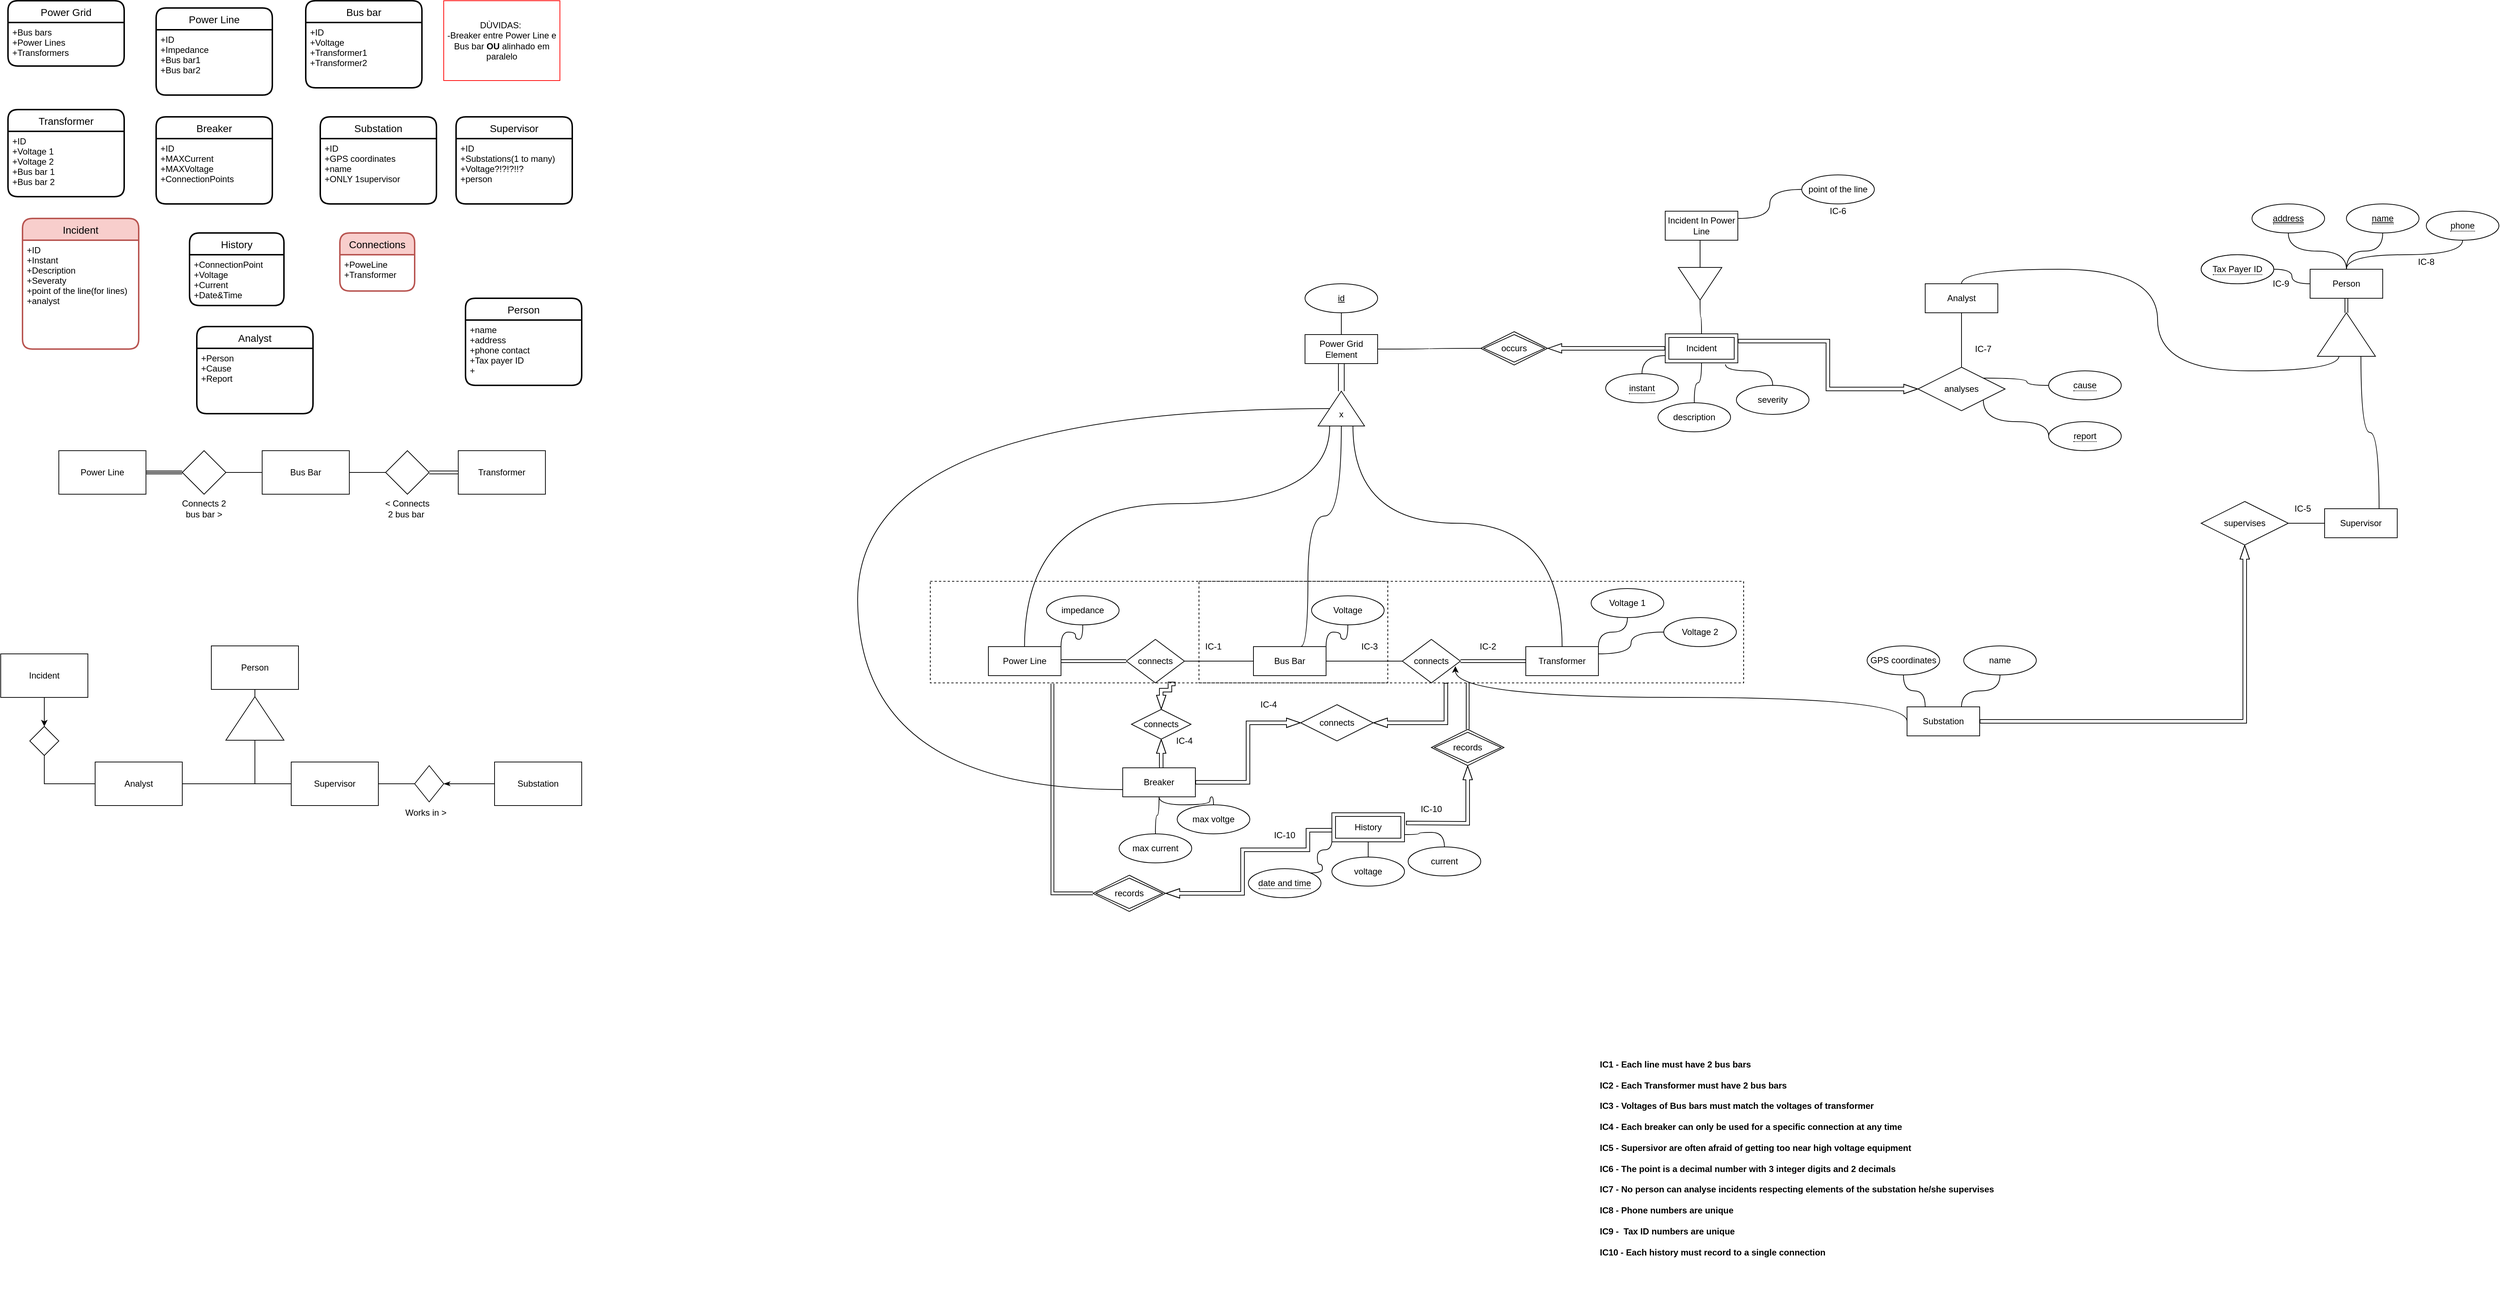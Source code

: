 <mxfile version="13.7.9" type="github" pages="2">
  <diagram id="F_qcPq7MR6brmlPEMF5c" name="Page-1">
    <mxGraphModel dx="868" dy="492" grid="1" gridSize="10" guides="1" tooltips="1" connect="1" arrows="1" fold="1" page="1" pageScale="1" pageWidth="827" pageHeight="1169" math="0" shadow="0">
      <root>
        <mxCell id="0" />
        <mxCell id="1" parent="0" />
        <mxCell id="waWkEZUE0Ls55BU8JHt7-328" value="&lt;div&gt;&lt;b&gt;IC1 - Each line must have 2 bus bars&lt;/b&gt;&lt;/div&gt;&lt;div&gt;&lt;b&gt;&lt;br&gt;&lt;/b&gt;&lt;/div&gt;&lt;div&gt;&lt;b&gt;IC2 - Each Transformer must have 2 bus bars&lt;/b&gt;&lt;/div&gt;&lt;div&gt;&lt;b&gt;&lt;br&gt;&lt;/b&gt;&lt;/div&gt;&lt;div&gt;&lt;b&gt;IC3 - Voltages of Bus bars must match the voltages of transformer&lt;/b&gt;&lt;/div&gt;&lt;div&gt;&lt;b&gt;&lt;br&gt;&lt;/b&gt;&lt;/div&gt;&lt;div&gt;&lt;b&gt;IC4 - Each breaker can only be used for a specific connection at any time&lt;/b&gt;&lt;/div&gt;&lt;div&gt;&lt;b&gt;&lt;br&gt;&lt;/b&gt;&lt;/div&gt;&lt;div&gt;&lt;b&gt;IC5 - Supersivor are often afraid of getting too near high voltage equipment&lt;/b&gt;&lt;/div&gt;&lt;div&gt;&lt;b&gt;&lt;br&gt;&lt;/b&gt;&lt;/div&gt;&lt;div&gt;&lt;b&gt;IC6 - The point is a decimal number with 3 integer digits and 2 decimals&lt;/b&gt;&lt;/div&gt;&lt;div&gt;&lt;b&gt;&lt;br&gt;&lt;/b&gt;&lt;/div&gt;&lt;div&gt;&lt;b&gt;IC7 - No person can analyse incidents respecting elements of the substation he/she supervises&lt;/b&gt;&lt;/div&gt;&lt;div&gt;&lt;b&gt;&lt;br&gt;&lt;/b&gt;&lt;/div&gt;&lt;div&gt;&lt;b&gt;IC8 -&amp;nbsp;&lt;span&gt;Phone&lt;/span&gt;&lt;span&gt;&amp;nbsp;numbers are unique&lt;/span&gt;&lt;/b&gt;&lt;/div&gt;&lt;div&gt;&lt;b&gt;&lt;br&gt;&lt;/b&gt;&lt;/div&gt;&lt;div&gt;&lt;b&gt;IC9 - &amp;nbsp;Tax ID numbers are unique&lt;/b&gt;&lt;/div&gt;&lt;div&gt;&lt;b&gt;&lt;br&gt;&lt;/b&gt;&lt;/div&gt;&lt;div&gt;&lt;b&gt;IC10 - Each history must record to a single connection&lt;/b&gt;&lt;/div&gt;" style="text;html=1;strokeColor=none;fillColor=none;align=left;verticalAlign=middle;whiteSpace=wrap;rounded=0;" parent="1" vertex="1">
          <mxGeometry x="2250" y="1430" width="560" height="430" as="geometry" />
        </mxCell>
        <mxCell id="uyxW4Ae9vjr0Irof40sM-1" value="" style="rounded=0;whiteSpace=wrap;html=1;fillColor=none;dashed=1;" parent="1" vertex="1">
          <mxGeometry x="1330" y="850" width="630" height="140" as="geometry" />
        </mxCell>
        <mxCell id="uyxW4Ae9vjr0Irof40sM-4" value="" style="rounded=0;whiteSpace=wrap;html=1;fillColor=none;dashed=1;" parent="1" vertex="1">
          <mxGeometry x="1700" y="850" width="750" height="140" as="geometry" />
        </mxCell>
        <mxCell id="waWkEZUE0Ls55BU8JHt7-172" value="Power Grid" style="swimlane;childLayout=stackLayout;horizontal=1;startSize=30;horizontalStack=0;rounded=1;fontSize=14;fontStyle=0;strokeWidth=2;resizeParent=0;resizeLast=1;shadow=0;dashed=0;align=center;" parent="1" vertex="1">
          <mxGeometry x="60" y="50" width="160" height="90" as="geometry" />
        </mxCell>
        <mxCell id="waWkEZUE0Ls55BU8JHt7-173" value="+Bus bars&#xa;+Power Lines&#xa;+Transformers" style="align=left;strokeColor=none;fillColor=none;spacingLeft=4;fontSize=12;verticalAlign=top;resizable=0;rotatable=0;part=1;" parent="waWkEZUE0Ls55BU8JHt7-172" vertex="1">
          <mxGeometry y="30" width="160" height="60" as="geometry" />
        </mxCell>
        <mxCell id="waWkEZUE0Ls55BU8JHt7-174" value="Transformer" style="swimlane;childLayout=stackLayout;horizontal=1;startSize=30;horizontalStack=0;rounded=1;fontSize=14;fontStyle=0;strokeWidth=2;resizeParent=0;resizeLast=1;shadow=0;dashed=0;align=center;" parent="1" vertex="1">
          <mxGeometry x="60" y="200" width="160" height="120" as="geometry" />
        </mxCell>
        <mxCell id="waWkEZUE0Ls55BU8JHt7-175" value="+ID&#xa;+Voltage 1&#xa;+Voltage 2&#xa;+Bus bar 1&#xa;+Bus bar 2" style="align=left;strokeColor=none;fillColor=none;spacingLeft=4;fontSize=12;verticalAlign=top;resizable=0;rotatable=0;part=1;" parent="waWkEZUE0Ls55BU8JHt7-174" vertex="1">
          <mxGeometry y="30" width="160" height="90" as="geometry" />
        </mxCell>
        <mxCell id="waWkEZUE0Ls55BU8JHt7-176" value="Power Line" style="swimlane;childLayout=stackLayout;horizontal=1;startSize=30;horizontalStack=0;rounded=1;fontSize=14;fontStyle=0;strokeWidth=2;resizeParent=0;resizeLast=1;shadow=0;dashed=0;align=center;" parent="1" vertex="1">
          <mxGeometry x="264" y="60" width="160" height="120" as="geometry" />
        </mxCell>
        <mxCell id="waWkEZUE0Ls55BU8JHt7-177" value="+ID&#xa;+Impedance&#xa;+Bus bar1&#xa;+Bus bar2" style="align=left;strokeColor=none;fillColor=none;spacingLeft=4;fontSize=12;verticalAlign=top;resizable=0;rotatable=0;part=1;" parent="waWkEZUE0Ls55BU8JHt7-176" vertex="1">
          <mxGeometry y="30" width="160" height="90" as="geometry" />
        </mxCell>
        <mxCell id="waWkEZUE0Ls55BU8JHt7-178" value="DÙVIDAS:&amp;nbsp;&lt;br&gt;-Breaker entre Power Line e Bus bar &lt;b&gt;OU &lt;/b&gt;alinhado em paralelo" style="text;html=1;fillColor=none;align=center;verticalAlign=middle;whiteSpace=wrap;rounded=0;strokeColor=#FF0000;" parent="1" vertex="1">
          <mxGeometry x="660" y="50" width="160" height="110" as="geometry" />
        </mxCell>
        <mxCell id="waWkEZUE0Ls55BU8JHt7-179" value="Bus bar" style="swimlane;childLayout=stackLayout;horizontal=1;startSize=30;horizontalStack=0;rounded=1;fontSize=14;fontStyle=0;strokeWidth=2;resizeParent=0;resizeLast=1;shadow=0;dashed=0;align=center;" parent="1" vertex="1">
          <mxGeometry x="470" y="50" width="160" height="120" as="geometry" />
        </mxCell>
        <mxCell id="waWkEZUE0Ls55BU8JHt7-180" value="+ID&#xa;+Voltage&#xa;+Transformer1&#xa;+Transformer2" style="align=left;strokeColor=none;fillColor=none;spacingLeft=4;fontSize=12;verticalAlign=top;resizable=0;rotatable=0;part=1;" parent="waWkEZUE0Ls55BU8JHt7-179" vertex="1">
          <mxGeometry y="30" width="160" height="90" as="geometry" />
        </mxCell>
        <mxCell id="waWkEZUE0Ls55BU8JHt7-181" value="Breaker" style="swimlane;childLayout=stackLayout;horizontal=1;startSize=30;horizontalStack=0;rounded=1;fontSize=14;fontStyle=0;strokeWidth=2;resizeParent=0;resizeLast=1;shadow=0;dashed=0;align=center;" parent="1" vertex="1">
          <mxGeometry x="264" y="210" width="160" height="120" as="geometry" />
        </mxCell>
        <mxCell id="waWkEZUE0Ls55BU8JHt7-182" value="+ID&#xa;+MAXCurrent&#xa;+MAXVoltage&#xa;+ConnectionPoints" style="align=left;strokeColor=none;fillColor=none;spacingLeft=4;fontSize=12;verticalAlign=top;resizable=0;rotatable=0;part=1;" parent="waWkEZUE0Ls55BU8JHt7-181" vertex="1">
          <mxGeometry y="30" width="160" height="90" as="geometry" />
        </mxCell>
        <mxCell id="waWkEZUE0Ls55BU8JHt7-183" value="Substation" style="swimlane;childLayout=stackLayout;horizontal=1;startSize=30;horizontalStack=0;rounded=1;fontSize=14;fontStyle=0;strokeWidth=2;resizeParent=0;resizeLast=1;shadow=0;dashed=0;align=center;" parent="1" vertex="1">
          <mxGeometry x="490" y="210" width="160" height="120" as="geometry" />
        </mxCell>
        <mxCell id="waWkEZUE0Ls55BU8JHt7-184" value="+ID&#xa;+GPS coordinates&#xa;+name&#xa;+ONLY 1supervisor" style="align=left;strokeColor=none;fillColor=none;spacingLeft=4;fontSize=12;verticalAlign=top;resizable=0;rotatable=0;part=1;" parent="waWkEZUE0Ls55BU8JHt7-183" vertex="1">
          <mxGeometry y="30" width="160" height="90" as="geometry" />
        </mxCell>
        <mxCell id="waWkEZUE0Ls55BU8JHt7-185" value="Supervisor" style="swimlane;childLayout=stackLayout;horizontal=1;startSize=30;horizontalStack=0;rounded=1;fontSize=14;fontStyle=0;strokeWidth=2;resizeParent=0;resizeLast=1;shadow=0;dashed=0;align=center;" parent="1" vertex="1">
          <mxGeometry x="677" y="210" width="160" height="120" as="geometry" />
        </mxCell>
        <mxCell id="waWkEZUE0Ls55BU8JHt7-186" value="+ID&#xa;+Substations(1 to many)&#xa;+Voltage?!?!?!!?&#xa;+person" style="align=left;strokeColor=none;fillColor=none;spacingLeft=4;fontSize=12;verticalAlign=top;resizable=0;rotatable=0;part=1;" parent="waWkEZUE0Ls55BU8JHt7-185" vertex="1">
          <mxGeometry y="30" width="160" height="90" as="geometry" />
        </mxCell>
        <mxCell id="waWkEZUE0Ls55BU8JHt7-187" value="Incident" style="swimlane;childLayout=stackLayout;horizontal=1;startSize=30;horizontalStack=0;rounded=1;fontSize=14;fontStyle=0;strokeWidth=2;resizeParent=0;resizeLast=1;shadow=0;dashed=0;align=center;fillColor=#f8cecc;strokeColor=#b85450;" parent="1" vertex="1">
          <mxGeometry x="80" y="350" width="160" height="180" as="geometry" />
        </mxCell>
        <mxCell id="waWkEZUE0Ls55BU8JHt7-188" value="+ID&#xa;+Instant&#xa;+Description&#xa;+Severaty&#xa;+point of the line(for lines)&#xa;+analyst" style="align=left;strokeColor=none;fillColor=none;spacingLeft=4;fontSize=12;verticalAlign=top;resizable=0;rotatable=0;part=1;" parent="waWkEZUE0Ls55BU8JHt7-187" vertex="1">
          <mxGeometry y="30" width="160" height="150" as="geometry" />
        </mxCell>
        <mxCell id="waWkEZUE0Ls55BU8JHt7-189" value="History" style="swimlane;childLayout=stackLayout;horizontal=1;startSize=30;horizontalStack=0;rounded=1;fontSize=14;fontStyle=0;strokeWidth=2;resizeParent=0;resizeLast=1;shadow=0;dashed=0;align=center;fillColor=#FFFFFF;" parent="1" vertex="1">
          <mxGeometry x="310" y="370" width="130" height="100" as="geometry" />
        </mxCell>
        <mxCell id="waWkEZUE0Ls55BU8JHt7-190" value="+ConnectionPoint&#xa;+Voltage&#xa;+Current&#xa;+Date&amp;Time&#xa;&#xa;" style="align=left;strokeColor=none;fillColor=none;spacingLeft=4;fontSize=12;verticalAlign=top;resizable=0;rotatable=0;part=1;" parent="waWkEZUE0Ls55BU8JHt7-189" vertex="1">
          <mxGeometry y="30" width="130" height="70" as="geometry" />
        </mxCell>
        <mxCell id="waWkEZUE0Ls55BU8JHt7-191" value="Connections" style="swimlane;childLayout=stackLayout;horizontal=1;startSize=30;horizontalStack=0;rounded=1;fontSize=14;fontStyle=0;strokeWidth=2;resizeParent=0;resizeLast=1;shadow=0;dashed=0;align=center;fillColor=#f8cecc;strokeColor=#b85450;" parent="1" vertex="1">
          <mxGeometry x="517" y="370" width="103" height="80" as="geometry" />
        </mxCell>
        <mxCell id="waWkEZUE0Ls55BU8JHt7-192" value="+PoweLine&#xa;+Transformer" style="align=left;strokeColor=none;fillColor=none;spacingLeft=4;fontSize=12;verticalAlign=top;resizable=0;rotatable=0;part=1;" parent="waWkEZUE0Ls55BU8JHt7-191" vertex="1">
          <mxGeometry y="30" width="103" height="50" as="geometry" />
        </mxCell>
        <mxCell id="waWkEZUE0Ls55BU8JHt7-193" value="Analyst" style="swimlane;childLayout=stackLayout;horizontal=1;startSize=30;horizontalStack=0;rounded=1;fontSize=14;fontStyle=0;strokeWidth=2;resizeParent=0;resizeLast=1;shadow=0;dashed=0;align=center;fillColor=#FFFFFF;" parent="1" vertex="1">
          <mxGeometry x="320" y="499" width="160" height="120" as="geometry" />
        </mxCell>
        <mxCell id="waWkEZUE0Ls55BU8JHt7-194" value="+Person&#xa;+Cause&#xa;+Report" style="align=left;strokeColor=none;fillColor=none;spacingLeft=4;fontSize=12;verticalAlign=top;resizable=0;rotatable=0;part=1;" parent="waWkEZUE0Ls55BU8JHt7-193" vertex="1">
          <mxGeometry y="30" width="160" height="90" as="geometry" />
        </mxCell>
        <mxCell id="waWkEZUE0Ls55BU8JHt7-195" value="Person" style="swimlane;childLayout=stackLayout;horizontal=1;startSize=30;horizontalStack=0;rounded=1;fontSize=14;fontStyle=0;strokeWidth=2;resizeParent=0;resizeLast=1;shadow=0;dashed=0;align=center;fillColor=#FFFFFF;" parent="1" vertex="1">
          <mxGeometry x="690" y="460" width="160" height="120" as="geometry" />
        </mxCell>
        <mxCell id="waWkEZUE0Ls55BU8JHt7-196" value="+name&#xa;+address&#xa;+phone contact&#xa;+Tax payer ID&#xa;+" style="align=left;strokeColor=none;fillColor=none;spacingLeft=4;fontSize=12;verticalAlign=top;resizable=0;rotatable=0;part=1;" parent="waWkEZUE0Ls55BU8JHt7-195" vertex="1">
          <mxGeometry y="30" width="160" height="90" as="geometry" />
        </mxCell>
        <mxCell id="waWkEZUE0Ls55BU8JHt7-197" value="Person" style="rounded=0;whiteSpace=wrap;html=1;" parent="1" vertex="1">
          <mxGeometry x="340" y="939" width="120" height="60" as="geometry" />
        </mxCell>
        <mxCell id="waWkEZUE0Ls55BU8JHt7-198" style="edgeStyle=orthogonalEdgeStyle;rounded=0;orthogonalLoop=1;jettySize=auto;html=1;entryX=0;entryY=0.5;entryDx=0;entryDy=0;endArrow=none;endFill=0;" parent="1" source="waWkEZUE0Ls55BU8JHt7-199" target="waWkEZUE0Ls55BU8JHt7-204" edge="1">
          <mxGeometry relative="1" as="geometry">
            <Array as="points">
              <mxPoint x="400" y="1129" />
            </Array>
          </mxGeometry>
        </mxCell>
        <mxCell id="waWkEZUE0Ls55BU8JHt7-199" value="" style="triangle;whiteSpace=wrap;html=1;direction=north;" parent="1" vertex="1">
          <mxGeometry x="360" y="1009" width="80" height="60" as="geometry" />
        </mxCell>
        <mxCell id="waWkEZUE0Ls55BU8JHt7-200" style="edgeStyle=orthogonalEdgeStyle;rounded=0;orthogonalLoop=1;jettySize=auto;html=1;endArrow=none;endFill=0;" parent="1" source="waWkEZUE0Ls55BU8JHt7-202" target="waWkEZUE0Ls55BU8JHt7-224" edge="1">
          <mxGeometry relative="1" as="geometry" />
        </mxCell>
        <mxCell id="waWkEZUE0Ls55BU8JHt7-201" style="edgeStyle=orthogonalEdgeStyle;rounded=0;orthogonalLoop=1;jettySize=auto;html=1;entryX=0;entryY=0.5;entryDx=0;entryDy=0;endArrow=none;endFill=0;" parent="1" source="waWkEZUE0Ls55BU8JHt7-202" target="waWkEZUE0Ls55BU8JHt7-199" edge="1">
          <mxGeometry relative="1" as="geometry" />
        </mxCell>
        <mxCell id="waWkEZUE0Ls55BU8JHt7-202" value="Analyst" style="rounded=0;whiteSpace=wrap;html=1;" parent="1" vertex="1">
          <mxGeometry x="180" y="1099" width="120" height="60" as="geometry" />
        </mxCell>
        <mxCell id="waWkEZUE0Ls55BU8JHt7-203" style="edgeStyle=orthogonalEdgeStyle;rounded=0;orthogonalLoop=1;jettySize=auto;html=1;entryX=0;entryY=0.5;entryDx=0;entryDy=0;endArrow=none;endFill=0;entryPerimeter=0;" parent="1" source="waWkEZUE0Ls55BU8JHt7-204" target="waWkEZUE0Ls55BU8JHt7-220" edge="1">
          <mxGeometry relative="1" as="geometry" />
        </mxCell>
        <mxCell id="waWkEZUE0Ls55BU8JHt7-204" value="Supervisor" style="rounded=0;whiteSpace=wrap;html=1;" parent="1" vertex="1">
          <mxGeometry x="450" y="1099" width="120" height="60" as="geometry" />
        </mxCell>
        <mxCell id="waWkEZUE0Ls55BU8JHt7-205" value="" style="endArrow=none;html=1;entryX=0.5;entryY=1;entryDx=0;entryDy=0;exitX=1;exitY=0.5;exitDx=0;exitDy=0;" parent="1" source="waWkEZUE0Ls55BU8JHt7-199" target="waWkEZUE0Ls55BU8JHt7-197" edge="1">
          <mxGeometry width="50" height="50" relative="1" as="geometry">
            <mxPoint x="320" y="1029" as="sourcePoint" />
            <mxPoint x="370" y="979" as="targetPoint" />
          </mxGeometry>
        </mxCell>
        <mxCell id="waWkEZUE0Ls55BU8JHt7-206" style="edgeStyle=orthogonalEdgeStyle;rounded=0;orthogonalLoop=1;jettySize=auto;html=1;entryX=0;entryY=0.5;entryDx=0;entryDy=0;endArrow=none;endFill=0;" parent="1" source="waWkEZUE0Ls55BU8JHt7-208" target="waWkEZUE0Ls55BU8JHt7-214" edge="1">
          <mxGeometry relative="1" as="geometry" />
        </mxCell>
        <mxCell id="waWkEZUE0Ls55BU8JHt7-207" value="" style="edgeStyle=orthogonalEdgeStyle;rounded=0;orthogonalLoop=1;jettySize=auto;html=1;endArrow=classic;endFill=1;shape=link;" parent="1" source="waWkEZUE0Ls55BU8JHt7-208" target="waWkEZUE0Ls55BU8JHt7-214" edge="1">
          <mxGeometry relative="1" as="geometry" />
        </mxCell>
        <mxCell id="waWkEZUE0Ls55BU8JHt7-208" value="Power Line" style="rounded=0;whiteSpace=wrap;html=1;" parent="1" vertex="1">
          <mxGeometry x="130" y="670" width="120" height="60" as="geometry" />
        </mxCell>
        <mxCell id="waWkEZUE0Ls55BU8JHt7-209" style="edgeStyle=orthogonalEdgeStyle;rounded=0;orthogonalLoop=1;jettySize=auto;html=1;endArrow=none;endFill=0;" parent="1" source="waWkEZUE0Ls55BU8JHt7-211" target="waWkEZUE0Ls55BU8JHt7-214" edge="1">
          <mxGeometry relative="1" as="geometry" />
        </mxCell>
        <mxCell id="waWkEZUE0Ls55BU8JHt7-210" style="edgeStyle=orthogonalEdgeStyle;rounded=0;orthogonalLoop=1;jettySize=auto;html=1;entryX=0;entryY=0.5;entryDx=0;entryDy=0;endArrow=none;endFill=0;" parent="1" source="waWkEZUE0Ls55BU8JHt7-211" target="waWkEZUE0Ls55BU8JHt7-215" edge="1">
          <mxGeometry relative="1" as="geometry" />
        </mxCell>
        <mxCell id="waWkEZUE0Ls55BU8JHt7-211" value="Bus Bar" style="rounded=0;whiteSpace=wrap;html=1;" parent="1" vertex="1">
          <mxGeometry x="410" y="670" width="120" height="60" as="geometry" />
        </mxCell>
        <mxCell id="waWkEZUE0Ls55BU8JHt7-212" style="edgeStyle=orthogonalEdgeStyle;rounded=0;orthogonalLoop=1;jettySize=auto;html=1;endArrow=none;endFill=0;shape=link;" parent="1" source="waWkEZUE0Ls55BU8JHt7-213" target="waWkEZUE0Ls55BU8JHt7-215" edge="1">
          <mxGeometry relative="1" as="geometry" />
        </mxCell>
        <mxCell id="waWkEZUE0Ls55BU8JHt7-213" value="Transformer" style="rounded=0;whiteSpace=wrap;html=1;" parent="1" vertex="1">
          <mxGeometry x="680" y="670" width="120" height="60" as="geometry" />
        </mxCell>
        <mxCell id="waWkEZUE0Ls55BU8JHt7-214" value="" style="rhombus;whiteSpace=wrap;html=1;" parent="1" vertex="1">
          <mxGeometry x="300" y="670" width="60" height="60" as="geometry" />
        </mxCell>
        <mxCell id="waWkEZUE0Ls55BU8JHt7-215" value="" style="rhombus;whiteSpace=wrap;html=1;" parent="1" vertex="1">
          <mxGeometry x="580" y="670" width="60" height="60" as="geometry" />
        </mxCell>
        <mxCell id="waWkEZUE0Ls55BU8JHt7-216" value="Connects 2 bus bar &amp;gt;" style="text;html=1;strokeColor=none;fillColor=none;align=center;verticalAlign=middle;whiteSpace=wrap;rounded=0;" parent="1" vertex="1">
          <mxGeometry x="295" y="740" width="70" height="20" as="geometry" />
        </mxCell>
        <mxCell id="waWkEZUE0Ls55BU8JHt7-217" value="&amp;lt; Connects 2 bus bar&amp;nbsp;" style="text;html=1;strokeColor=none;fillColor=none;align=center;verticalAlign=middle;whiteSpace=wrap;rounded=0;" parent="1" vertex="1">
          <mxGeometry x="575" y="740" width="70" height="20" as="geometry" />
        </mxCell>
        <mxCell id="waWkEZUE0Ls55BU8JHt7-218" style="edgeStyle=orthogonalEdgeStyle;rounded=0;orthogonalLoop=1;jettySize=auto;html=1;entryX=1;entryY=0.5;entryDx=0;entryDy=0;endArrow=classicThin;endFill=1;" parent="1" source="waWkEZUE0Ls55BU8JHt7-219" target="waWkEZUE0Ls55BU8JHt7-220" edge="1">
          <mxGeometry relative="1" as="geometry" />
        </mxCell>
        <mxCell id="waWkEZUE0Ls55BU8JHt7-219" value="Substation" style="rounded=0;whiteSpace=wrap;html=1;" parent="1" vertex="1">
          <mxGeometry x="730" y="1099" width="120" height="60" as="geometry" />
        </mxCell>
        <mxCell id="waWkEZUE0Ls55BU8JHt7-220" value="" style="rhombus;whiteSpace=wrap;html=1;" parent="1" vertex="1">
          <mxGeometry x="620" y="1104" width="40" height="50" as="geometry" />
        </mxCell>
        <mxCell id="waWkEZUE0Ls55BU8JHt7-221" value="Works in &amp;gt;" style="text;html=1;strokeColor=none;fillColor=none;align=center;verticalAlign=middle;whiteSpace=wrap;rounded=0;" parent="1" vertex="1">
          <mxGeometry x="600" y="1159" width="71" height="20" as="geometry" />
        </mxCell>
        <mxCell id="waWkEZUE0Ls55BU8JHt7-222" style="edgeStyle=orthogonalEdgeStyle;rounded=0;orthogonalLoop=1;jettySize=auto;html=1;entryX=0.5;entryY=0;entryDx=0;entryDy=0;endArrow=classic;endFill=1;" parent="1" source="waWkEZUE0Ls55BU8JHt7-223" target="waWkEZUE0Ls55BU8JHt7-224" edge="1">
          <mxGeometry relative="1" as="geometry" />
        </mxCell>
        <mxCell id="waWkEZUE0Ls55BU8JHt7-223" value="Incident" style="rounded=0;whiteSpace=wrap;html=1;" parent="1" vertex="1">
          <mxGeometry x="50" y="950" width="120" height="60" as="geometry" />
        </mxCell>
        <mxCell id="waWkEZUE0Ls55BU8JHt7-224" value="" style="rhombus;whiteSpace=wrap;html=1;" parent="1" vertex="1">
          <mxGeometry x="90" y="1050" width="40" height="40" as="geometry" />
        </mxCell>
        <mxCell id="waWkEZUE0Ls55BU8JHt7-226" style="edgeStyle=orthogonalEdgeStyle;rounded=0;orthogonalLoop=1;jettySize=auto;html=1;exitX=1;exitY=0;exitDx=0;exitDy=0;curved=1;endArrow=none;endFill=0;" parent="1" source="waWkEZUE0Ls55BU8JHt7-228" target="waWkEZUE0Ls55BU8JHt7-230" edge="1">
          <mxGeometry relative="1" as="geometry" />
        </mxCell>
        <mxCell id="waWkEZUE0Ls55BU8JHt7-227" style="edgeStyle=orthogonalEdgeStyle;curved=1;rounded=0;orthogonalLoop=1;jettySize=auto;html=1;exitX=1;exitY=0.5;exitDx=0;exitDy=0;endArrow=none;endFill=0;shape=link;" parent="1" source="waWkEZUE0Ls55BU8JHt7-228" target="waWkEZUE0Ls55BU8JHt7-247" edge="1">
          <mxGeometry relative="1" as="geometry" />
        </mxCell>
        <mxCell id="waWkEZUE0Ls55BU8JHt7-228" value="Power Line" style="whiteSpace=wrap;html=1;align=center;" parent="1" vertex="1">
          <mxGeometry x="1410" y="940" width="100" height="40" as="geometry" />
        </mxCell>
        <mxCell id="waWkEZUE0Ls55BU8JHt7-230" value="impedance" style="ellipse;whiteSpace=wrap;html=1;align=center;" parent="1" vertex="1">
          <mxGeometry x="1490" y="870" width="100" height="40" as="geometry" />
        </mxCell>
        <mxCell id="waWkEZUE0Ls55BU8JHt7-232" style="edgeStyle=orthogonalEdgeStyle;rounded=0;orthogonalLoop=1;jettySize=auto;html=1;exitX=1;exitY=0;exitDx=0;exitDy=0;curved=1;endArrow=none;endFill=0;" parent="1" source="waWkEZUE0Ls55BU8JHt7-234" target="waWkEZUE0Ls55BU8JHt7-236" edge="1">
          <mxGeometry relative="1" as="geometry" />
        </mxCell>
        <mxCell id="waWkEZUE0Ls55BU8JHt7-234" value="Bus Bar" style="whiteSpace=wrap;html=1;align=center;" parent="1" vertex="1">
          <mxGeometry x="1775" y="940" width="100" height="40" as="geometry" />
        </mxCell>
        <mxCell id="waWkEZUE0Ls55BU8JHt7-236" value="Voltage" style="ellipse;whiteSpace=wrap;html=1;align=center;" parent="1" vertex="1">
          <mxGeometry x="1855" y="870" width="100" height="40" as="geometry" />
        </mxCell>
        <mxCell id="waWkEZUE0Ls55BU8JHt7-238" style="edgeStyle=orthogonalEdgeStyle;rounded=0;orthogonalLoop=1;jettySize=auto;html=1;exitX=1;exitY=0;exitDx=0;exitDy=0;endArrow=none;endFill=0;curved=1;" parent="1" source="waWkEZUE0Ls55BU8JHt7-241" target="waWkEZUE0Ls55BU8JHt7-243" edge="1">
          <mxGeometry relative="1" as="geometry" />
        </mxCell>
        <mxCell id="waWkEZUE0Ls55BU8JHt7-239" style="edgeStyle=orthogonalEdgeStyle;rounded=0;orthogonalLoop=1;jettySize=auto;html=1;exitX=1;exitY=0.25;exitDx=0;exitDy=0;entryX=0;entryY=0.5;entryDx=0;entryDy=0;endArrow=none;endFill=0;curved=1;" parent="1" source="waWkEZUE0Ls55BU8JHt7-241" target="waWkEZUE0Ls55BU8JHt7-244" edge="1">
          <mxGeometry relative="1" as="geometry" />
        </mxCell>
        <mxCell id="waWkEZUE0Ls55BU8JHt7-240" style="edgeStyle=orthogonalEdgeStyle;shape=link;curved=1;rounded=0;orthogonalLoop=1;jettySize=auto;html=1;exitX=0;exitY=0.5;exitDx=0;exitDy=0;entryX=1;entryY=0.5;entryDx=0;entryDy=0;endArrow=none;endFill=0;" parent="1" source="waWkEZUE0Ls55BU8JHt7-241" target="waWkEZUE0Ls55BU8JHt7-251" edge="1">
          <mxGeometry relative="1" as="geometry" />
        </mxCell>
        <mxCell id="waWkEZUE0Ls55BU8JHt7-241" value="Transformer" style="whiteSpace=wrap;html=1;align=center;" parent="1" vertex="1">
          <mxGeometry x="2150" y="940" width="100" height="40" as="geometry" />
        </mxCell>
        <mxCell id="waWkEZUE0Ls55BU8JHt7-243" value="Voltage 1" style="ellipse;whiteSpace=wrap;html=1;align=center;" parent="1" vertex="1">
          <mxGeometry x="2240" y="860" width="100" height="40" as="geometry" />
        </mxCell>
        <mxCell id="waWkEZUE0Ls55BU8JHt7-244" value="Voltage 2" style="ellipse;whiteSpace=wrap;html=1;align=center;" parent="1" vertex="1">
          <mxGeometry x="2340" y="900" width="100" height="40" as="geometry" />
        </mxCell>
        <mxCell id="waWkEZUE0Ls55BU8JHt7-245" style="edgeStyle=orthogonalEdgeStyle;curved=1;rounded=0;orthogonalLoop=1;jettySize=auto;html=1;exitX=1;exitY=0.5;exitDx=0;exitDy=0;entryX=0;entryY=0.5;entryDx=0;entryDy=0;endArrow=none;endFill=0;" parent="1" source="waWkEZUE0Ls55BU8JHt7-247" target="waWkEZUE0Ls55BU8JHt7-234" edge="1">
          <mxGeometry relative="1" as="geometry" />
        </mxCell>
        <mxCell id="waWkEZUE0Ls55BU8JHt7-247" value="connects" style="shape=rhombus;perimeter=rhombusPerimeter;whiteSpace=wrap;html=1;align=center;" parent="1" vertex="1">
          <mxGeometry x="1600" y="930" width="80" height="60" as="geometry" />
        </mxCell>
        <mxCell id="waWkEZUE0Ls55BU8JHt7-248" value="IC-1" style="text;html=1;strokeColor=none;fillColor=none;align=center;verticalAlign=middle;whiteSpace=wrap;rounded=0;" parent="1" vertex="1">
          <mxGeometry x="1700" y="930" width="40" height="20" as="geometry" />
        </mxCell>
        <mxCell id="waWkEZUE0Ls55BU8JHt7-249" style="edgeStyle=orthogonalEdgeStyle;curved=1;rounded=0;orthogonalLoop=1;jettySize=auto;html=1;exitX=0;exitY=0.5;exitDx=0;exitDy=0;entryX=1;entryY=0.5;entryDx=0;entryDy=0;endArrow=none;endFill=0;" parent="1" source="waWkEZUE0Ls55BU8JHt7-251" target="waWkEZUE0Ls55BU8JHt7-234" edge="1">
          <mxGeometry relative="1" as="geometry" />
        </mxCell>
        <mxCell id="waWkEZUE0Ls55BU8JHt7-251" value="connects" style="shape=rhombus;perimeter=rhombusPerimeter;whiteSpace=wrap;html=1;align=center;" parent="1" vertex="1">
          <mxGeometry x="1980" y="930" width="80" height="60" as="geometry" />
        </mxCell>
        <mxCell id="waWkEZUE0Ls55BU8JHt7-252" value="IC-2" style="text;html=1;strokeColor=none;fillColor=none;align=center;verticalAlign=middle;whiteSpace=wrap;rounded=0;" parent="1" vertex="1">
          <mxGeometry x="2078" y="930" width="40" height="20" as="geometry" />
        </mxCell>
        <mxCell id="waWkEZUE0Ls55BU8JHt7-253" value="IC-3" style="text;html=1;strokeColor=none;fillColor=none;align=center;verticalAlign=middle;whiteSpace=wrap;rounded=0;" parent="1" vertex="1">
          <mxGeometry x="1915" y="930" width="40" height="20" as="geometry" />
        </mxCell>
        <mxCell id="waWkEZUE0Ls55BU8JHt7-255" style="edgeStyle=orthogonalEdgeStyle;curved=1;rounded=0;orthogonalLoop=1;jettySize=auto;html=1;exitX=0.5;exitY=1;exitDx=0;exitDy=0;startSize=7;endArrow=none;endFill=0;endSize=3;" parent="1" source="waWkEZUE0Ls55BU8JHt7-258" target="waWkEZUE0Ls55BU8JHt7-261" edge="1">
          <mxGeometry relative="1" as="geometry">
            <Array as="points">
              <mxPoint x="1645" y="1158" />
              <mxPoint x="1715" y="1158" />
              <mxPoint x="1715" y="1147" />
              <mxPoint x="1720" y="1147" />
            </Array>
          </mxGeometry>
        </mxCell>
        <mxCell id="waWkEZUE0Ls55BU8JHt7-256" style="edgeStyle=orthogonalEdgeStyle;curved=1;rounded=0;orthogonalLoop=1;jettySize=auto;html=1;exitX=0.5;exitY=1;exitDx=0;exitDy=0;startSize=7;endArrow=none;endFill=0;endSize=3;" parent="1" source="waWkEZUE0Ls55BU8JHt7-258" target="waWkEZUE0Ls55BU8JHt7-262" edge="1">
          <mxGeometry relative="1" as="geometry" />
        </mxCell>
        <mxCell id="uyxW4Ae9vjr0Irof40sM-12" style="edgeStyle=orthogonalEdgeStyle;shape=flexArrow;rounded=0;orthogonalLoop=1;jettySize=auto;html=1;exitX=1;exitY=0.5;exitDx=0;exitDy=0;entryX=0;entryY=0.5;entryDx=0;entryDy=0;width=5;startWidth=7;endWidth=7;" parent="1" source="waWkEZUE0Ls55BU8JHt7-258" target="uyxW4Ae9vjr0Irof40sM-11" edge="1">
          <mxGeometry relative="1" as="geometry" />
        </mxCell>
        <mxCell id="uyxW4Ae9vjr0Irof40sM-15" style="edgeStyle=orthogonalEdgeStyle;shape=flexArrow;rounded=0;orthogonalLoop=1;jettySize=auto;html=1;exitX=0.5;exitY=0;exitDx=0;exitDy=0;entryX=0.5;entryY=1;entryDx=0;entryDy=0;width=5;endWidth=7;startWidth=7;" parent="1" source="waWkEZUE0Ls55BU8JHt7-258" target="uyxW4Ae9vjr0Irof40sM-14" edge="1">
          <mxGeometry relative="1" as="geometry" />
        </mxCell>
        <mxCell id="waWkEZUE0Ls55BU8JHt7-258" value="Breaker" style="whiteSpace=wrap;html=1;align=center;" parent="1" vertex="1">
          <mxGeometry x="1595" y="1107" width="100" height="40" as="geometry" />
        </mxCell>
        <mxCell id="waWkEZUE0Ls55BU8JHt7-261" value="max voltge" style="ellipse;whiteSpace=wrap;html=1;align=center;" parent="1" vertex="1">
          <mxGeometry x="1670" y="1158" width="100" height="40" as="geometry" />
        </mxCell>
        <mxCell id="waWkEZUE0Ls55BU8JHt7-262" value="max current" style="ellipse;whiteSpace=wrap;html=1;align=center;" parent="1" vertex="1">
          <mxGeometry x="1590" y="1198" width="100" height="40" as="geometry" />
        </mxCell>
        <mxCell id="waWkEZUE0Ls55BU8JHt7-263" value="IC-4" style="text;html=1;strokeColor=none;fillColor=none;align=center;verticalAlign=middle;whiteSpace=wrap;rounded=0;" parent="1" vertex="1">
          <mxGeometry x="1660" y="1060" width="40" height="20" as="geometry" />
        </mxCell>
        <mxCell id="waWkEZUE0Ls55BU8JHt7-264" value="IC-4" style="text;html=1;strokeColor=none;fillColor=none;align=center;verticalAlign=middle;whiteSpace=wrap;rounded=0;" parent="1" vertex="1">
          <mxGeometry x="1776" y="1010" width="40" height="20" as="geometry" />
        </mxCell>
        <mxCell id="waWkEZUE0Ls55BU8JHt7-266" style="edgeStyle=orthogonalEdgeStyle;curved=1;rounded=0;orthogonalLoop=1;jettySize=auto;html=1;exitX=0.25;exitY=0;exitDx=0;exitDy=0;entryX=0.5;entryY=1;entryDx=0;entryDy=0;endArrow=none;endFill=0;" parent="1" source="waWkEZUE0Ls55BU8JHt7-269" target="waWkEZUE0Ls55BU8JHt7-270" edge="1">
          <mxGeometry relative="1" as="geometry" />
        </mxCell>
        <mxCell id="waWkEZUE0Ls55BU8JHt7-267" style="edgeStyle=orthogonalEdgeStyle;curved=1;rounded=0;orthogonalLoop=1;jettySize=auto;html=1;exitX=0.75;exitY=0;exitDx=0;exitDy=0;entryX=0.5;entryY=1;entryDx=0;entryDy=0;endArrow=none;endFill=0;" parent="1" source="waWkEZUE0Ls55BU8JHt7-269" target="waWkEZUE0Ls55BU8JHt7-271" edge="1">
          <mxGeometry relative="1" as="geometry" />
        </mxCell>
        <mxCell id="waWkEZUE0Ls55BU8JHt7-268" style="edgeStyle=orthogonalEdgeStyle;curved=1;rounded=0;orthogonalLoop=1;jettySize=auto;html=1;exitX=1;exitY=0.5;exitDx=0;exitDy=0;endArrow=classic;endFill=1;shape=flexArrow;width=5;endWidth=7;" parent="1" source="waWkEZUE0Ls55BU8JHt7-269" target="waWkEZUE0Ls55BU8JHt7-273" edge="1">
          <mxGeometry relative="1" as="geometry" />
        </mxCell>
        <mxCell id="cUGUxOcD4SSpgEHa0XL2-18" style="edgeStyle=orthogonalEdgeStyle;curved=1;rounded=0;orthogonalLoop=1;jettySize=auto;html=1;exitX=0;exitY=0.5;exitDx=0;exitDy=0;entryX=0.913;entryY=0.617;entryDx=0;entryDy=0;entryPerimeter=0;endArrow=classic;endFill=1;" parent="1" source="waWkEZUE0Ls55BU8JHt7-269" target="waWkEZUE0Ls55BU8JHt7-251" edge="1">
          <mxGeometry relative="1" as="geometry">
            <Array as="points">
              <mxPoint x="2675" y="1010" />
              <mxPoint x="2053" y="1010" />
            </Array>
          </mxGeometry>
        </mxCell>
        <mxCell id="waWkEZUE0Ls55BU8JHt7-269" value="Substation" style="whiteSpace=wrap;html=1;align=center;" parent="1" vertex="1">
          <mxGeometry x="2675" y="1023" width="100" height="40" as="geometry" />
        </mxCell>
        <mxCell id="waWkEZUE0Ls55BU8JHt7-270" value="GPS coordinates" style="ellipse;whiteSpace=wrap;html=1;align=center;" parent="1" vertex="1">
          <mxGeometry x="2620" y="939" width="100" height="40" as="geometry" />
        </mxCell>
        <mxCell id="waWkEZUE0Ls55BU8JHt7-271" value="name" style="ellipse;whiteSpace=wrap;html=1;align=center;" parent="1" vertex="1">
          <mxGeometry x="2753" y="939" width="100" height="40" as="geometry" />
        </mxCell>
        <mxCell id="waWkEZUE0Ls55BU8JHt7-272" style="edgeStyle=orthogonalEdgeStyle;curved=1;rounded=0;orthogonalLoop=1;jettySize=auto;html=1;exitX=1;exitY=0.5;exitDx=0;exitDy=0;endArrow=none;endFill=0;entryX=0;entryY=0.5;entryDx=0;entryDy=0;" parent="1" source="waWkEZUE0Ls55BU8JHt7-273" target="waWkEZUE0Ls55BU8JHt7-275" edge="1">
          <mxGeometry relative="1" as="geometry">
            <mxPoint x="2883" y="1483.333" as="targetPoint" />
          </mxGeometry>
        </mxCell>
        <mxCell id="waWkEZUE0Ls55BU8JHt7-273" value="supervises" style="shape=rhombus;perimeter=rhombusPerimeter;whiteSpace=wrap;html=1;align=center;" parent="1" vertex="1">
          <mxGeometry x="3080" y="740" width="120" height="60" as="geometry" />
        </mxCell>
        <mxCell id="cUGUxOcD4SSpgEHa0XL2-22" style="edgeStyle=orthogonalEdgeStyle;curved=1;rounded=0;orthogonalLoop=1;jettySize=auto;html=1;exitX=0.75;exitY=0;exitDx=0;exitDy=0;entryX=0;entryY=0.75;entryDx=0;entryDy=0;endArrow=none;endFill=0;" parent="1" source="waWkEZUE0Ls55BU8JHt7-275" target="waWkEZUE0Ls55BU8JHt7-313" edge="1">
          <mxGeometry relative="1" as="geometry" />
        </mxCell>
        <mxCell id="waWkEZUE0Ls55BU8JHt7-275" value="Supervisor" style="whiteSpace=wrap;html=1;align=center;" parent="1" vertex="1">
          <mxGeometry x="3250" y="750" width="100" height="40" as="geometry" />
        </mxCell>
        <mxCell id="waWkEZUE0Ls55BU8JHt7-276" value="IC-5" style="text;html=1;strokeColor=none;fillColor=none;align=center;verticalAlign=middle;whiteSpace=wrap;rounded=0;" parent="1" vertex="1">
          <mxGeometry x="3200" y="740" width="40" height="20" as="geometry" />
        </mxCell>
        <mxCell id="cUGUxOcD4SSpgEHa0XL2-13" style="edgeStyle=orthogonalEdgeStyle;curved=1;rounded=0;orthogonalLoop=1;jettySize=auto;html=1;exitX=0.5;exitY=0;exitDx=0;exitDy=0;entryX=0.83;entryY=1.05;entryDx=0;entryDy=0;endArrow=none;endFill=0;entryPerimeter=0;" parent="1" source="waWkEZUE0Ls55BU8JHt7-286" target="Mfam9huK_Olg97zC7m3h-4" edge="1">
          <mxGeometry relative="1" as="geometry" />
        </mxCell>
        <mxCell id="waWkEZUE0Ls55BU8JHt7-286" value="severity" style="ellipse;whiteSpace=wrap;html=1;align=center;" parent="1" vertex="1">
          <mxGeometry x="2440" y="580" width="100" height="40" as="geometry" />
        </mxCell>
        <mxCell id="cUGUxOcD4SSpgEHa0XL2-11" style="edgeStyle=orthogonalEdgeStyle;curved=1;rounded=0;orthogonalLoop=1;jettySize=auto;html=1;exitX=0.5;exitY=0;exitDx=0;exitDy=0;endArrow=none;endFill=0;" parent="1" source="waWkEZUE0Ls55BU8JHt7-287" target="Mfam9huK_Olg97zC7m3h-4" edge="1">
          <mxGeometry relative="1" as="geometry" />
        </mxCell>
        <mxCell id="waWkEZUE0Ls55BU8JHt7-287" value="description" style="ellipse;whiteSpace=wrap;html=1;align=center;" parent="1" vertex="1">
          <mxGeometry x="2332" y="604" width="100" height="40" as="geometry" />
        </mxCell>
        <mxCell id="waWkEZUE0Ls55BU8JHt7-294" value="point of the line" style="ellipse;whiteSpace=wrap;html=1;align=center;" parent="1" vertex="1">
          <mxGeometry x="2530" y="290" width="100" height="40" as="geometry" />
        </mxCell>
        <mxCell id="waWkEZUE0Ls55BU8JHt7-295" value="IC-6" style="text;html=1;strokeColor=none;fillColor=none;align=center;verticalAlign=middle;whiteSpace=wrap;rounded=0;" parent="1" vertex="1">
          <mxGeometry x="2560" y="330" width="40" height="20" as="geometry" />
        </mxCell>
        <mxCell id="waWkEZUE0Ls55BU8JHt7-296" style="edgeStyle=orthogonalEdgeStyle;rounded=0;orthogonalLoop=1;jettySize=auto;html=1;exitX=1;exitY=0.75;exitDx=0;exitDy=0;endArrow=none;endFill=0;curved=1;" parent="1" source="Mfam9huK_Olg97zC7m3h-1" target="waWkEZUE0Ls55BU8JHt7-299" edge="1">
          <mxGeometry relative="1" as="geometry">
            <mxPoint x="1985" y="1203" as="sourcePoint" />
          </mxGeometry>
        </mxCell>
        <mxCell id="uyxW4Ae9vjr0Irof40sM-6" style="edgeStyle=orthogonalEdgeStyle;rounded=0;orthogonalLoop=1;jettySize=auto;html=1;exitX=1;exitY=0.25;exitDx=0;exitDy=0;entryX=0.5;entryY=1;entryDx=0;entryDy=0;shape=flexArrow;width=5;endWidth=7;" parent="1" target="uyxW4Ae9vjr0Irof40sM-5" edge="1">
          <mxGeometry relative="1" as="geometry">
            <mxPoint x="1985" y="1183" as="sourcePoint" />
          </mxGeometry>
        </mxCell>
        <mxCell id="uyxW4Ae9vjr0Irof40sM-9" style="edgeStyle=orthogonalEdgeStyle;shape=flexArrow;rounded=0;orthogonalLoop=1;jettySize=auto;html=1;exitX=0;exitY=0.5;exitDx=0;exitDy=0;entryX=1;entryY=0.5;entryDx=0;entryDy=0;width=5;endWidth=7;" parent="1" target="uyxW4Ae9vjr0Irof40sM-8" edge="1">
          <mxGeometry relative="1" as="geometry">
            <Array as="points">
              <mxPoint x="1850" y="1193" />
              <mxPoint x="1850" y="1220" />
              <mxPoint x="1760" y="1220" />
              <mxPoint x="1760" y="1280" />
            </Array>
            <mxPoint x="1885" y="1193" as="sourcePoint" />
          </mxGeometry>
        </mxCell>
        <mxCell id="waWkEZUE0Ls55BU8JHt7-299" value="current" style="ellipse;whiteSpace=wrap;html=1;align=center;" parent="1" vertex="1">
          <mxGeometry x="1988" y="1216" width="100" height="40" as="geometry" />
        </mxCell>
        <mxCell id="waWkEZUE0Ls55BU8JHt7-300" style="edgeStyle=orthogonalEdgeStyle;curved=1;rounded=0;orthogonalLoop=1;jettySize=auto;html=1;exitX=0.5;exitY=0;exitDx=0;exitDy=0;entryX=0.5;entryY=1;entryDx=0;entryDy=0;endArrow=none;endFill=0;" parent="1" target="Mfam9huK_Olg97zC7m3h-1" edge="1">
          <mxGeometry relative="1" as="geometry">
            <mxPoint x="1933" y="1236" as="sourcePoint" />
            <mxPoint x="1935" y="1213" as="targetPoint" />
          </mxGeometry>
        </mxCell>
        <mxCell id="Mfam9huK_Olg97zC7m3h-2" style="edgeStyle=orthogonalEdgeStyle;rounded=0;orthogonalLoop=1;jettySize=auto;html=1;exitX=1;exitY=0;exitDx=0;exitDy=0;entryX=0.005;entryY=0.846;entryDx=0;entryDy=0;entryPerimeter=0;endArrow=none;endFill=0;curved=1;" parent="1" source="waWkEZUE0Ls55BU8JHt7-302" target="Mfam9huK_Olg97zC7m3h-1" edge="1">
          <mxGeometry relative="1" as="geometry">
            <Array as="points">
              <mxPoint x="1870" y="1252" />
              <mxPoint x="1870" y="1240" />
              <mxPoint x="1863" y="1240" />
              <mxPoint x="1863" y="1220" />
              <mxPoint x="1884" y="1220" />
            </Array>
          </mxGeometry>
        </mxCell>
        <mxCell id="waWkEZUE0Ls55BU8JHt7-302" value="&lt;span style=&quot;border-bottom: 1px dotted&quot;&gt;date and time&lt;/span&gt;" style="ellipse;whiteSpace=wrap;html=1;align=center;" parent="1" vertex="1">
          <mxGeometry x="1768" y="1246" width="100" height="40" as="geometry" />
        </mxCell>
        <mxCell id="waWkEZUE0Ls55BU8JHt7-304" style="edgeStyle=orthogonalEdgeStyle;rounded=0;orthogonalLoop=1;jettySize=auto;html=1;exitX=0.5;exitY=0;exitDx=0;exitDy=0;entryX=0.017;entryY=0.375;entryDx=0;entryDy=0;endArrow=none;endFill=0;curved=1;entryPerimeter=0;" parent="1" source="waWkEZUE0Ls55BU8JHt7-305" target="waWkEZUE0Ls55BU8JHt7-313" edge="1">
          <mxGeometry relative="1" as="geometry" />
        </mxCell>
        <mxCell id="cUGUxOcD4SSpgEHa0XL2-20" style="edgeStyle=orthogonalEdgeStyle;curved=1;rounded=0;orthogonalLoop=1;jettySize=auto;html=1;exitX=0.5;exitY=1;exitDx=0;exitDy=0;entryX=0.5;entryY=0;entryDx=0;entryDy=0;endArrow=none;endFill=0;" parent="1" source="waWkEZUE0Ls55BU8JHt7-305" target="uyxW4Ae9vjr0Irof40sM-3" edge="1">
          <mxGeometry relative="1" as="geometry" />
        </mxCell>
        <mxCell id="waWkEZUE0Ls55BU8JHt7-305" value="Analyst" style="whiteSpace=wrap;html=1;align=center;" parent="1" vertex="1">
          <mxGeometry x="2700" y="440" width="100" height="40" as="geometry" />
        </mxCell>
        <mxCell id="waWkEZUE0Ls55BU8JHt7-307" style="edgeStyle=orthogonalEdgeStyle;rounded=0;orthogonalLoop=1;jettySize=auto;html=1;exitX=0;exitY=0.5;exitDx=0;exitDy=0;entryX=1;entryY=0;entryDx=0;entryDy=0;endArrow=none;endFill=0;curved=1;" parent="1" source="waWkEZUE0Ls55BU8JHt7-308" target="uyxW4Ae9vjr0Irof40sM-3" edge="1">
          <mxGeometry relative="1" as="geometry">
            <mxPoint x="3240" y="891" as="targetPoint" />
          </mxGeometry>
        </mxCell>
        <mxCell id="waWkEZUE0Ls55BU8JHt7-308" value="&lt;span style=&quot;border-bottom: 1px dotted&quot;&gt;cause&lt;/span&gt;" style="ellipse;whiteSpace=wrap;html=1;align=center;" parent="1" vertex="1">
          <mxGeometry x="2870" y="560" width="100" height="40" as="geometry" />
        </mxCell>
        <mxCell id="waWkEZUE0Ls55BU8JHt7-309" style="edgeStyle=orthogonalEdgeStyle;rounded=0;orthogonalLoop=1;jettySize=auto;html=1;exitX=0;exitY=0.5;exitDx=0;exitDy=0;entryX=1;entryY=1;entryDx=0;entryDy=0;endArrow=none;endFill=0;curved=1;" parent="1" source="waWkEZUE0Ls55BU8JHt7-310" target="uyxW4Ae9vjr0Irof40sM-3" edge="1">
          <mxGeometry relative="1" as="geometry">
            <mxPoint x="3246.96" y="922.02" as="targetPoint" />
            <Array as="points">
              <mxPoint x="2870" y="630" />
              <mxPoint x="2780" y="630" />
            </Array>
          </mxGeometry>
        </mxCell>
        <mxCell id="waWkEZUE0Ls55BU8JHt7-310" value="&lt;span style=&quot;border-bottom: 1px dotted&quot;&gt;report&lt;/span&gt;" style="ellipse;whiteSpace=wrap;html=1;align=center;" parent="1" vertex="1">
          <mxGeometry x="2870" y="630" width="100" height="40" as="geometry" />
        </mxCell>
        <mxCell id="waWkEZUE0Ls55BU8JHt7-311" value="Person" style="whiteSpace=wrap;html=1;align=center;" parent="1" vertex="1">
          <mxGeometry x="3230" y="420" width="100" height="40" as="geometry" />
        </mxCell>
        <mxCell id="waWkEZUE0Ls55BU8JHt7-312" style="rounded=0;orthogonalLoop=1;jettySize=auto;html=1;exitX=1;exitY=0.5;exitDx=0;exitDy=0;entryX=0.5;entryY=1;entryDx=0;entryDy=0;endArrow=none;endFill=0;shape=link;" parent="1" source="waWkEZUE0Ls55BU8JHt7-313" target="waWkEZUE0Ls55BU8JHt7-311" edge="1">
          <mxGeometry relative="1" as="geometry" />
        </mxCell>
        <mxCell id="waWkEZUE0Ls55BU8JHt7-313" value="" style="triangle;whiteSpace=wrap;html=1;rotation=-90;" parent="1" vertex="1">
          <mxGeometry x="3250" y="470" width="60" height="80" as="geometry" />
        </mxCell>
        <mxCell id="waWkEZUE0Ls55BU8JHt7-314" value="IC-7" style="text;html=1;strokeColor=none;fillColor=none;align=center;verticalAlign=middle;whiteSpace=wrap;rounded=0;" parent="1" vertex="1">
          <mxGeometry x="2760" y="520" width="40" height="20" as="geometry" />
        </mxCell>
        <mxCell id="waWkEZUE0Ls55BU8JHt7-315" style="edgeStyle=orthogonalEdgeStyle;rounded=0;orthogonalLoop=1;jettySize=auto;html=1;exitX=0.5;exitY=1;exitDx=0;exitDy=0;endArrow=none;endFill=0;curved=1;" parent="1" source="waWkEZUE0Ls55BU8JHt7-316" target="waWkEZUE0Ls55BU8JHt7-311" edge="1">
          <mxGeometry relative="1" as="geometry" />
        </mxCell>
        <mxCell id="waWkEZUE0Ls55BU8JHt7-316" value="&lt;span style=&quot;border-bottom: 1px dotted&quot;&gt;&lt;u&gt;address&lt;/u&gt;&lt;/span&gt;" style="ellipse;whiteSpace=wrap;html=1;align=center;" parent="1" vertex="1">
          <mxGeometry x="3150" y="330" width="100" height="40" as="geometry" />
        </mxCell>
        <mxCell id="waWkEZUE0Ls55BU8JHt7-317" style="edgeStyle=orthogonalEdgeStyle;curved=1;rounded=0;orthogonalLoop=1;jettySize=auto;html=1;exitX=0.5;exitY=1;exitDx=0;exitDy=0;endArrow=none;endFill=0;" parent="1" source="waWkEZUE0Ls55BU8JHt7-318" edge="1">
          <mxGeometry relative="1" as="geometry">
            <mxPoint x="3280" y="420" as="targetPoint" />
          </mxGeometry>
        </mxCell>
        <mxCell id="waWkEZUE0Ls55BU8JHt7-318" value="&lt;span style=&quot;border-bottom: 1px dotted&quot;&gt;&lt;u&gt;name&lt;/u&gt;&lt;/span&gt;" style="ellipse;whiteSpace=wrap;html=1;align=center;" parent="1" vertex="1">
          <mxGeometry x="3280" y="330" width="100" height="40" as="geometry" />
        </mxCell>
        <mxCell id="waWkEZUE0Ls55BU8JHt7-319" style="edgeStyle=orthogonalEdgeStyle;curved=1;rounded=0;orthogonalLoop=1;jettySize=auto;html=1;exitX=0.5;exitY=1;exitDx=0;exitDy=0;endArrow=none;endFill=0;" parent="1" source="waWkEZUE0Ls55BU8JHt7-320" target="waWkEZUE0Ls55BU8JHt7-311" edge="1">
          <mxGeometry relative="1" as="geometry" />
        </mxCell>
        <mxCell id="waWkEZUE0Ls55BU8JHt7-320" value="&lt;span style=&quot;border-bottom: 1px dotted&quot;&gt;phone&lt;/span&gt;" style="ellipse;whiteSpace=wrap;html=1;align=center;" parent="1" vertex="1">
          <mxGeometry x="3390" y="340" width="100" height="40" as="geometry" />
        </mxCell>
        <mxCell id="waWkEZUE0Ls55BU8JHt7-321" style="edgeStyle=orthogonalEdgeStyle;curved=1;rounded=0;orthogonalLoop=1;jettySize=auto;html=1;exitX=1;exitY=0.5;exitDx=0;exitDy=0;entryX=0;entryY=0.5;entryDx=0;entryDy=0;endArrow=none;endFill=0;" parent="1" source="waWkEZUE0Ls55BU8JHt7-322" target="waWkEZUE0Ls55BU8JHt7-311" edge="1">
          <mxGeometry relative="1" as="geometry" />
        </mxCell>
        <mxCell id="waWkEZUE0Ls55BU8JHt7-322" value="&lt;span style=&quot;border-bottom: 1px dotted&quot;&gt;Tax Payer ID&lt;/span&gt;" style="ellipse;whiteSpace=wrap;html=1;align=center;" parent="1" vertex="1">
          <mxGeometry x="3080" y="400" width="100" height="40" as="geometry" />
        </mxCell>
        <mxCell id="waWkEZUE0Ls55BU8JHt7-323" value="IC-8" style="text;html=1;strokeColor=none;fillColor=none;align=center;verticalAlign=middle;whiteSpace=wrap;rounded=0;" parent="1" vertex="1">
          <mxGeometry x="3370" y="400" width="40" height="20" as="geometry" />
        </mxCell>
        <mxCell id="waWkEZUE0Ls55BU8JHt7-324" value="IC-9" style="text;html=1;strokeColor=none;fillColor=none;align=center;verticalAlign=middle;whiteSpace=wrap;rounded=0;" parent="1" vertex="1">
          <mxGeometry x="3170" y="430" width="40" height="20" as="geometry" />
        </mxCell>
        <mxCell id="uyxW4Ae9vjr0Irof40sM-16" style="edgeStyle=orthogonalEdgeStyle;shape=flexArrow;rounded=0;orthogonalLoop=1;jettySize=auto;html=1;exitX=0.536;exitY=1.01;exitDx=0;exitDy=0;entryX=0.5;entryY=0;entryDx=0;entryDy=0;width=5;endWidth=7;exitPerimeter=0;" parent="1" source="uyxW4Ae9vjr0Irof40sM-1" target="uyxW4Ae9vjr0Irof40sM-14" edge="1">
          <mxGeometry relative="1" as="geometry">
            <Array as="points">
              <mxPoint x="1660" y="991" />
              <mxPoint x="1660" y="1000" />
              <mxPoint x="1648" y="1000" />
            </Array>
          </mxGeometry>
        </mxCell>
        <mxCell id="uyxW4Ae9vjr0Irof40sM-3" value="&lt;span&gt;analyses&lt;/span&gt;" style="shape=rhombus;double=0;perimeter=rhombusPerimeter;whiteSpace=wrap;html=1;align=center;" parent="1" vertex="1">
          <mxGeometry x="2690" y="555" width="120" height="60" as="geometry" />
        </mxCell>
        <mxCell id="uyxW4Ae9vjr0Irof40sM-13" style="edgeStyle=orthogonalEdgeStyle;shape=flexArrow;rounded=0;orthogonalLoop=1;jettySize=auto;html=1;entryX=1;entryY=0.5;entryDx=0;entryDy=0;width=5;endWidth=7;" parent="1" source="uyxW4Ae9vjr0Irof40sM-4" target="uyxW4Ae9vjr0Irof40sM-11" edge="1">
          <mxGeometry relative="1" as="geometry">
            <Array as="points">
              <mxPoint x="2040" y="1045" />
            </Array>
          </mxGeometry>
        </mxCell>
        <mxCell id="uyxW4Ae9vjr0Irof40sM-7" value="" style="edgeStyle=orthogonalEdgeStyle;shape=link;rounded=0;orthogonalLoop=1;jettySize=auto;html=1;" parent="1" source="uyxW4Ae9vjr0Irof40sM-5" target="uyxW4Ae9vjr0Irof40sM-4" edge="1">
          <mxGeometry relative="1" as="geometry">
            <Array as="points">
              <mxPoint x="2070" y="1010" />
              <mxPoint x="2070" y="1010" />
            </Array>
          </mxGeometry>
        </mxCell>
        <mxCell id="uyxW4Ae9vjr0Irof40sM-5" value="records" style="shape=rhombus;double=1;perimeter=rhombusPerimeter;whiteSpace=wrap;html=1;align=center;" parent="1" vertex="1">
          <mxGeometry x="2020" y="1054" width="100" height="50" as="geometry" />
        </mxCell>
        <mxCell id="uyxW4Ae9vjr0Irof40sM-10" style="edgeStyle=orthogonalEdgeStyle;shape=link;rounded=0;orthogonalLoop=1;jettySize=auto;html=1;exitX=0;exitY=0.5;exitDx=0;exitDy=0;entryX=0.267;entryY=1.007;entryDx=0;entryDy=0;entryPerimeter=0;" parent="1" source="uyxW4Ae9vjr0Irof40sM-8" target="uyxW4Ae9vjr0Irof40sM-1" edge="1">
          <mxGeometry relative="1" as="geometry">
            <Array as="points">
              <mxPoint x="1498" y="1280" />
            </Array>
          </mxGeometry>
        </mxCell>
        <mxCell id="uyxW4Ae9vjr0Irof40sM-8" value="records" style="shape=rhombus;double=1;perimeter=rhombusPerimeter;whiteSpace=wrap;html=1;align=center;" parent="1" vertex="1">
          <mxGeometry x="1554" y="1255" width="100" height="50" as="geometry" />
        </mxCell>
        <mxCell id="uyxW4Ae9vjr0Irof40sM-11" value="connects" style="shape=rhombus;perimeter=rhombusPerimeter;whiteSpace=wrap;html=1;align=center;" parent="1" vertex="1">
          <mxGeometry x="1840" y="1020" width="100" height="50" as="geometry" />
        </mxCell>
        <mxCell id="uyxW4Ae9vjr0Irof40sM-14" value="connects" style="shape=rhombus;perimeter=rhombusPerimeter;whiteSpace=wrap;html=1;align=center;" parent="1" vertex="1">
          <mxGeometry x="1607" y="1026.5" width="82" height="41" as="geometry" />
        </mxCell>
        <mxCell id="uyxW4Ae9vjr0Irof40sM-19" value="IC-10" style="text;html=1;strokeColor=none;fillColor=none;align=center;verticalAlign=middle;whiteSpace=wrap;rounded=0;" parent="1" vertex="1">
          <mxGeometry x="1798" y="1190" width="40" height="20" as="geometry" />
        </mxCell>
        <mxCell id="uyxW4Ae9vjr0Irof40sM-20" value="IC-10" style="text;html=1;strokeColor=none;fillColor=none;align=center;verticalAlign=middle;whiteSpace=wrap;rounded=0;" parent="1" vertex="1">
          <mxGeometry x="2000" y="1154" width="40" height="20" as="geometry" />
        </mxCell>
        <mxCell id="Mfam9huK_Olg97zC7m3h-1" value="History" style="shape=ext;margin=3;double=1;whiteSpace=wrap;html=1;align=center;" parent="1" vertex="1">
          <mxGeometry x="1883" y="1169" width="100" height="40" as="geometry" />
        </mxCell>
        <mxCell id="Mfam9huK_Olg97zC7m3h-3" value="voltage" style="ellipse;whiteSpace=wrap;html=1;align=center;" parent="1" vertex="1">
          <mxGeometry x="1883" y="1230" width="100" height="40" as="geometry" />
        </mxCell>
        <mxCell id="cUGUxOcD4SSpgEHa0XL2-15" style="edgeStyle=orthogonalEdgeStyle;curved=1;rounded=0;orthogonalLoop=1;jettySize=auto;html=1;exitX=0;exitY=0.5;exitDx=0;exitDy=0;entryX=1;entryY=0.5;entryDx=0;entryDy=0;endArrow=block;endFill=0;shape=flexArrow;width=5;endWidth=7;startWidth=10;" parent="1" source="Mfam9huK_Olg97zC7m3h-4" target="cUGUxOcD4SSpgEHa0XL2-14" edge="1">
          <mxGeometry relative="1" as="geometry" />
        </mxCell>
        <mxCell id="cUGUxOcD4SSpgEHa0XL2-21" style="edgeStyle=orthogonalEdgeStyle;rounded=0;orthogonalLoop=1;jettySize=auto;html=1;exitX=1;exitY=0.25;exitDx=0;exitDy=0;entryX=0;entryY=0.5;entryDx=0;entryDy=0;endArrow=block;endFill=0;shape=flexArrow;width=5;endWidth=7;" parent="1" source="Mfam9huK_Olg97zC7m3h-4" target="uyxW4Ae9vjr0Irof40sM-3" edge="1">
          <mxGeometry relative="1" as="geometry" />
        </mxCell>
        <mxCell id="cUGUxOcD4SSpgEHa0XL2-24" style="edgeStyle=orthogonalEdgeStyle;curved=1;rounded=0;orthogonalLoop=1;jettySize=auto;html=1;exitX=0.5;exitY=0;exitDx=0;exitDy=0;entryX=1;entryY=0.5;entryDx=0;entryDy=0;endArrow=none;endFill=0;" parent="1" source="Mfam9huK_Olg97zC7m3h-4" target="cUGUxOcD4SSpgEHa0XL2-23" edge="1">
          <mxGeometry relative="1" as="geometry" />
        </mxCell>
        <mxCell id="Mfam9huK_Olg97zC7m3h-4" value="Incident" style="shape=ext;margin=3;double=1;whiteSpace=wrap;html=1;align=center;" parent="1" vertex="1">
          <mxGeometry x="2342" y="509" width="100" height="40" as="geometry" />
        </mxCell>
        <mxCell id="cUGUxOcD4SSpgEHa0XL2-12" style="edgeStyle=orthogonalEdgeStyle;curved=1;rounded=0;orthogonalLoop=1;jettySize=auto;html=1;exitX=0.5;exitY=0;exitDx=0;exitDy=0;entryX=0;entryY=0.75;entryDx=0;entryDy=0;endArrow=none;endFill=0;" parent="1" source="Mfam9huK_Olg97zC7m3h-5" target="Mfam9huK_Olg97zC7m3h-4" edge="1">
          <mxGeometry relative="1" as="geometry" />
        </mxCell>
        <mxCell id="Mfam9huK_Olg97zC7m3h-5" value="&lt;span style=&quot;border-bottom: 1px dotted&quot;&gt;instant&lt;/span&gt;" style="ellipse;whiteSpace=wrap;html=1;align=center;" parent="1" vertex="1">
          <mxGeometry x="2260" y="564" width="100" height="40" as="geometry" />
        </mxCell>
        <mxCell id="cUGUxOcD4SSpgEHa0XL2-6" style="edgeStyle=orthogonalEdgeStyle;curved=1;rounded=0;orthogonalLoop=1;jettySize=auto;html=1;exitX=0;exitY=0.75;exitDx=0;exitDy=0;endArrow=none;endFill=0;" parent="1" source="cUGUxOcD4SSpgEHa0XL2-1" target="waWkEZUE0Ls55BU8JHt7-241" edge="1">
          <mxGeometry relative="1" as="geometry">
            <Array as="points">
              <mxPoint x="1912" y="770" />
              <mxPoint x="2200" y="770" />
            </Array>
          </mxGeometry>
        </mxCell>
        <mxCell id="cUGUxOcD4SSpgEHa0XL2-28" style="edgeStyle=orthogonalEdgeStyle;curved=1;rounded=0;orthogonalLoop=1;jettySize=auto;html=1;exitX=0.5;exitY=0;exitDx=0;exitDy=0;entryX=0;entryY=0.75;entryDx=0;entryDy=0;endArrow=none;endFill=0;" parent="1" source="cUGUxOcD4SSpgEHa0XL2-1" target="waWkEZUE0Ls55BU8JHt7-258" edge="1">
          <mxGeometry relative="1" as="geometry">
            <Array as="points">
              <mxPoint x="1230" y="612" />
              <mxPoint x="1230" y="1137" />
            </Array>
          </mxGeometry>
        </mxCell>
        <mxCell id="cUGUxOcD4SSpgEHa0XL2-1" value="" style="triangle;whiteSpace=wrap;html=1;rotation=-90;" parent="1" vertex="1">
          <mxGeometry x="1872" y="580" width="48" height="64" as="geometry" />
        </mxCell>
        <mxCell id="cUGUxOcD4SSpgEHa0XL2-2" value="" style="endArrow=none;html=1;exitX=0.206;exitY=0.643;exitDx=0;exitDy=0;exitPerimeter=0;entryX=0;entryY=0.25;entryDx=0;entryDy=0;edgeStyle=orthogonalEdgeStyle;curved=1;" parent="1" source="uyxW4Ae9vjr0Irof40sM-1" target="cUGUxOcD4SSpgEHa0XL2-1" edge="1">
          <mxGeometry width="50" height="50" relative="1" as="geometry">
            <mxPoint x="1610" y="680" as="sourcePoint" />
            <mxPoint x="1660" y="630" as="targetPoint" />
          </mxGeometry>
        </mxCell>
        <mxCell id="cUGUxOcD4SSpgEHa0XL2-4" value="" style="endArrow=none;html=1;entryX=0;entryY=0.5;entryDx=0;entryDy=0;edgeStyle=orthogonalEdgeStyle;curved=1;" parent="1" target="cUGUxOcD4SSpgEHa0XL2-1" edge="1">
          <mxGeometry width="50" height="50" relative="1" as="geometry">
            <mxPoint x="1840" y="940" as="sourcePoint" />
            <mxPoint x="1880" y="720" as="targetPoint" />
            <Array as="points">
              <mxPoint x="1850" y="940" />
              <mxPoint x="1850" y="760" />
              <mxPoint x="1896" y="760" />
            </Array>
          </mxGeometry>
        </mxCell>
        <mxCell id="cUGUxOcD4SSpgEHa0XL2-8" style="edgeStyle=orthogonalEdgeStyle;curved=1;rounded=0;orthogonalLoop=1;jettySize=auto;html=1;exitX=0.5;exitY=1;exitDx=0;exitDy=0;endArrow=none;endFill=0;shape=link;width=8;" parent="1" source="cUGUxOcD4SSpgEHa0XL2-7" target="cUGUxOcD4SSpgEHa0XL2-1" edge="1">
          <mxGeometry relative="1" as="geometry" />
        </mxCell>
        <mxCell id="cUGUxOcD4SSpgEHa0XL2-10" style="edgeStyle=orthogonalEdgeStyle;curved=1;rounded=0;orthogonalLoop=1;jettySize=auto;html=1;exitX=0.5;exitY=0;exitDx=0;exitDy=0;entryX=0.5;entryY=1;entryDx=0;entryDy=0;endArrow=none;endFill=0;" parent="1" source="cUGUxOcD4SSpgEHa0XL2-7" target="cUGUxOcD4SSpgEHa0XL2-29" edge="1">
          <mxGeometry relative="1" as="geometry">
            <mxPoint x="1896" y="480" as="targetPoint" />
          </mxGeometry>
        </mxCell>
        <mxCell id="cUGUxOcD4SSpgEHa0XL2-16" style="edgeStyle=orthogonalEdgeStyle;curved=1;rounded=0;orthogonalLoop=1;jettySize=auto;html=1;exitX=1;exitY=0.5;exitDx=0;exitDy=0;entryX=0;entryY=0.5;entryDx=0;entryDy=0;endArrow=none;endFill=0;" parent="1" source="cUGUxOcD4SSpgEHa0XL2-7" target="cUGUxOcD4SSpgEHa0XL2-14" edge="1">
          <mxGeometry relative="1" as="geometry" />
        </mxCell>
        <mxCell id="cUGUxOcD4SSpgEHa0XL2-7" value="Power Grid Element" style="whiteSpace=wrap;html=1;align=center;" parent="1" vertex="1">
          <mxGeometry x="1846" y="510" width="100" height="40" as="geometry" />
        </mxCell>
        <mxCell id="cUGUxOcD4SSpgEHa0XL2-14" value="occurs" style="shape=rhombus;double=1;perimeter=rhombusPerimeter;whiteSpace=wrap;html=1;align=center;" parent="1" vertex="1">
          <mxGeometry x="2088" y="506" width="92" height="46" as="geometry" />
        </mxCell>
        <mxCell id="cUGUxOcD4SSpgEHa0XL2-25" style="edgeStyle=orthogonalEdgeStyle;curved=1;rounded=0;orthogonalLoop=1;jettySize=auto;html=1;exitX=0;exitY=0.5;exitDx=0;exitDy=0;endArrow=none;endFill=0;" parent="1" source="cUGUxOcD4SSpgEHa0XL2-23" edge="1">
          <mxGeometry relative="1" as="geometry">
            <mxPoint x="2390" y="380" as="targetPoint" />
          </mxGeometry>
        </mxCell>
        <mxCell id="cUGUxOcD4SSpgEHa0XL2-23" value="" style="triangle;whiteSpace=wrap;html=1;rotation=90;" parent="1" vertex="1">
          <mxGeometry x="2367.5" y="410" width="45" height="60" as="geometry" />
        </mxCell>
        <mxCell id="cUGUxOcD4SSpgEHa0XL2-27" style="edgeStyle=orthogonalEdgeStyle;curved=1;rounded=0;orthogonalLoop=1;jettySize=auto;html=1;exitX=1;exitY=0.25;exitDx=0;exitDy=0;entryX=0;entryY=0.5;entryDx=0;entryDy=0;endArrow=none;endFill=0;" parent="1" source="cUGUxOcD4SSpgEHa0XL2-26" target="waWkEZUE0Ls55BU8JHt7-294" edge="1">
          <mxGeometry relative="1" as="geometry" />
        </mxCell>
        <mxCell id="cUGUxOcD4SSpgEHa0XL2-26" value="Incident In Power Line" style="whiteSpace=wrap;html=1;align=center;" parent="1" vertex="1">
          <mxGeometry x="2342" y="340" width="100" height="40" as="geometry" />
        </mxCell>
        <mxCell id="cUGUxOcD4SSpgEHa0XL2-29" value="id" style="ellipse;whiteSpace=wrap;html=1;align=center;fontStyle=4;" parent="1" vertex="1">
          <mxGeometry x="1846" y="440" width="100" height="40" as="geometry" />
        </mxCell>
        <mxCell id="cUGUxOcD4SSpgEHa0XL2-30" value="x" style="text;html=1;strokeColor=none;fillColor=none;align=center;verticalAlign=middle;whiteSpace=wrap;rounded=0;" parent="1" vertex="1">
          <mxGeometry x="1876" y="610" width="40" height="20" as="geometry" />
        </mxCell>
        <mxCell id="C8thMA1Igl5q8IvxaHfl-1" value="Person" style="whiteSpace=wrap;html=1;align=center;" parent="1" vertex="1">
          <mxGeometry x="3230" y="420" width="100" height="40" as="geometry" />
        </mxCell>
        <mxCell id="C8thMA1Igl5q8IvxaHfl-2" value="&lt;span style=&quot;border-bottom: 1px dotted&quot;&gt;Tax Payer ID&lt;/span&gt;" style="ellipse;whiteSpace=wrap;html=1;align=center;" parent="1" vertex="1">
          <mxGeometry x="3080" y="400" width="100" height="40" as="geometry" />
        </mxCell>
      </root>
    </mxGraphModel>
  </diagram>
  <diagram id="94ajCDOY1NfI8T7B0tQI" name="Page-2">
    <mxGraphModel dx="41" dy="1661" grid="1" gridSize="10" guides="1" tooltips="1" connect="1" arrows="1" fold="1" page="1" pageScale="1" pageWidth="827" pageHeight="1169" math="0" shadow="0">
      <root>
        <mxCell id="zXMdjbPzdzZ3PniW6Agf-0" />
        <mxCell id="zXMdjbPzdzZ3PniW6Agf-1" parent="zXMdjbPzdzZ3PniW6Agf-0" />
        <mxCell id="dAAuTxxjLe2QNyFfCP2m-0" value="" style="rounded=0;whiteSpace=wrap;html=1;fillColor=none;dashed=1;" parent="zXMdjbPzdzZ3PniW6Agf-1" vertex="1">
          <mxGeometry x="1990" y="550" width="80" height="60" as="geometry" />
        </mxCell>
        <mxCell id="c3-8fGfxt5806uACwpSw-0" value="" style="rounded=0;whiteSpace=wrap;html=1;fillColor=none;dashed=1;" parent="zXMdjbPzdzZ3PniW6Agf-1" vertex="1">
          <mxGeometry x="2370" y="550" width="80" height="60" as="geometry" />
        </mxCell>
        <mxCell id="hPvgcNTOmsl37yNxkR2p-0" value="Power Grid Element" style="whiteSpace=wrap;html=1;align=center;" parent="zXMdjbPzdzZ3PniW6Agf-1" vertex="1">
          <mxGeometry x="2167" y="130" width="100" height="40" as="geometry" />
        </mxCell>
        <mxCell id="dn7R6Y70ULAgOHYIfIp1-1" value="id" style="ellipse;whiteSpace=wrap;html=1;align=center;fontStyle=4;" parent="zXMdjbPzdzZ3PniW6Agf-1" vertex="1">
          <mxGeometry x="2167" y="50" width="100" height="40" as="geometry" />
        </mxCell>
        <mxCell id="MAMa6qxXKrSzkQRXN2it-0" value="" style="triangle;whiteSpace=wrap;html=1;rotation=-90;" parent="zXMdjbPzdzZ3PniW6Agf-1" vertex="1">
          <mxGeometry x="2190" y="223" width="54" height="64" as="geometry" />
        </mxCell>
        <mxCell id="MAMa6qxXKrSzkQRXN2it-1" value="x" style="text;html=1;strokeColor=none;fillColor=none;align=center;verticalAlign=middle;whiteSpace=wrap;rounded=0;" parent="zXMdjbPzdzZ3PniW6Agf-1" vertex="1">
          <mxGeometry x="2197" y="250" width="40" height="20" as="geometry" />
        </mxCell>
        <mxCell id="JMUboSk5ezWc4x14oyk7-0" style="edgeStyle=orthogonalEdgeStyle;curved=1;rounded=0;orthogonalLoop=1;jettySize=auto;html=1;exitX=1;exitY=0.5;exitDx=0;exitDy=0;endArrow=none;endFill=0;shape=link;" parent="zXMdjbPzdzZ3PniW6Agf-1" source="JMUboSk5ezWc4x14oyk7-1" target="JMUboSk5ezWc4x14oyk7-6" edge="1">
          <mxGeometry relative="1" as="geometry" />
        </mxCell>
        <mxCell id="JMUboSk5ezWc4x14oyk7-1" value="Power Line" style="whiteSpace=wrap;html=1;align=center;" parent="zXMdjbPzdzZ3PniW6Agf-1" vertex="1">
          <mxGeometry x="1800" y="560" width="100" height="40" as="geometry" />
        </mxCell>
        <mxCell id="JMUboSk5ezWc4x14oyk7-2" value="Bus Bar" style="whiteSpace=wrap;html=1;align=center;" parent="zXMdjbPzdzZ3PniW6Agf-1" vertex="1">
          <mxGeometry x="2165" y="560" width="100" height="40" as="geometry" />
        </mxCell>
        <mxCell id="JMUboSk5ezWc4x14oyk7-3" style="edgeStyle=orthogonalEdgeStyle;shape=link;curved=1;rounded=0;orthogonalLoop=1;jettySize=auto;html=1;exitX=0;exitY=0.5;exitDx=0;exitDy=0;entryX=1;entryY=0.5;entryDx=0;entryDy=0;endArrow=none;endFill=0;" parent="zXMdjbPzdzZ3PniW6Agf-1" source="JMUboSk5ezWc4x14oyk7-4" target="JMUboSk5ezWc4x14oyk7-8" edge="1">
          <mxGeometry relative="1" as="geometry" />
        </mxCell>
        <mxCell id="JMUboSk5ezWc4x14oyk7-4" value="Transformer" style="whiteSpace=wrap;html=1;align=center;" parent="zXMdjbPzdzZ3PniW6Agf-1" vertex="1">
          <mxGeometry x="2540" y="560" width="100" height="40" as="geometry" />
        </mxCell>
        <mxCell id="JMUboSk5ezWc4x14oyk7-5" style="edgeStyle=orthogonalEdgeStyle;curved=1;rounded=0;orthogonalLoop=1;jettySize=auto;html=1;exitX=1;exitY=0.5;exitDx=0;exitDy=0;entryX=0;entryY=0.5;entryDx=0;entryDy=0;endArrow=none;endFill=0;" parent="zXMdjbPzdzZ3PniW6Agf-1" source="JMUboSk5ezWc4x14oyk7-6" target="JMUboSk5ezWc4x14oyk7-2" edge="1">
          <mxGeometry relative="1" as="geometry" />
        </mxCell>
        <mxCell id="JMUboSk5ezWc4x14oyk7-6" value="" style="shape=rhombus;perimeter=rhombusPerimeter;whiteSpace=wrap;html=1;align=center;" parent="zXMdjbPzdzZ3PniW6Agf-1" vertex="1">
          <mxGeometry x="1990" y="550" width="80" height="60" as="geometry" />
        </mxCell>
        <mxCell id="JMUboSk5ezWc4x14oyk7-7" style="edgeStyle=orthogonalEdgeStyle;curved=1;rounded=0;orthogonalLoop=1;jettySize=auto;html=1;exitX=0;exitY=0.5;exitDx=0;exitDy=0;entryX=1;entryY=0.5;entryDx=0;entryDy=0;endArrow=none;endFill=0;" parent="zXMdjbPzdzZ3PniW6Agf-1" source="JMUboSk5ezWc4x14oyk7-8" target="JMUboSk5ezWc4x14oyk7-2" edge="1">
          <mxGeometry relative="1" as="geometry" />
        </mxCell>
        <mxCell id="JMUboSk5ezWc4x14oyk7-8" value="" style="shape=rhombus;perimeter=rhombusPerimeter;whiteSpace=wrap;html=1;align=center;" parent="zXMdjbPzdzZ3PniW6Agf-1" vertex="1">
          <mxGeometry x="2370" y="550" width="80" height="60" as="geometry" />
        </mxCell>
        <mxCell id="b-C9cu0-34YTmZWFRYQd-3" style="edgeStyle=orthogonalEdgeStyle;shape=flexArrow;rounded=0;orthogonalLoop=1;jettySize=auto;html=1;exitX=1;exitY=0.5;exitDx=0;exitDy=0;entryX=0;entryY=0.5;entryDx=0;entryDy=0;width=5;endWidth=7;" edge="1" parent="zXMdjbPzdzZ3PniW6Agf-1" source="jkdTOhn4TOOiR0MkVrda-1" target="Kiveu76ovaqx3o1lDdY9-2">
          <mxGeometry relative="1" as="geometry" />
        </mxCell>
        <mxCell id="jkdTOhn4TOOiR0MkVrda-1" value="Breaker" style="whiteSpace=wrap;html=1;align=center;" parent="zXMdjbPzdzZ3PniW6Agf-1" vertex="1">
          <mxGeometry x="1697" y="810" width="100" height="50" as="geometry" />
        </mxCell>
        <mxCell id="Kiveu76ovaqx3o1lDdY9-2" value="" style="shape=rhombus;perimeter=rhombusPerimeter;whiteSpace=wrap;html=1;align=center;" parent="zXMdjbPzdzZ3PniW6Agf-1" vertex="1">
          <mxGeometry x="1912" y="814.5" width="53" height="41" as="geometry" />
        </mxCell>
        <mxCell id="Kiveu76ovaqx3o1lDdY9-4" value="" style="endArrow=none;html=1;entryX=0;entryY=0.5;entryDx=0;entryDy=0;exitX=0.5;exitY=0;exitDx=0;exitDy=0;" parent="zXMdjbPzdzZ3PniW6Agf-1" source="JMUboSk5ezWc4x14oyk7-2" target="MAMa6qxXKrSzkQRXN2it-0" edge="1">
          <mxGeometry width="50" height="50" relative="1" as="geometry">
            <mxPoint x="2200" y="480" as="sourcePoint" />
            <mxPoint x="2240" y="450" as="targetPoint" />
          </mxGeometry>
        </mxCell>
        <mxCell id="Kiveu76ovaqx3o1lDdY9-6" value="" style="endArrow=none;html=1;entryX=0;entryY=0.75;entryDx=0;entryDy=0;exitX=0.5;exitY=0;exitDx=0;exitDy=0;" parent="zXMdjbPzdzZ3PniW6Agf-1" source="JMUboSk5ezWc4x14oyk7-4" target="MAMa6qxXKrSzkQRXN2it-0" edge="1">
          <mxGeometry width="50" height="50" relative="1" as="geometry">
            <mxPoint x="2190" y="550" as="sourcePoint" />
            <mxPoint x="2220" y="310" as="targetPoint" />
          </mxGeometry>
        </mxCell>
        <mxCell id="Kiveu76ovaqx3o1lDdY9-7" value="" style="endArrow=none;html=1;entryX=0;entryY=0.25;entryDx=0;entryDy=0;exitX=0.5;exitY=0;exitDx=0;exitDy=0;" parent="zXMdjbPzdzZ3PniW6Agf-1" source="JMUboSk5ezWc4x14oyk7-1" target="MAMa6qxXKrSzkQRXN2it-0" edge="1">
          <mxGeometry width="50" height="50" relative="1" as="geometry">
            <mxPoint x="2190" y="550" as="sourcePoint" />
            <mxPoint x="2240" y="500" as="targetPoint" />
            <Array as="points" />
          </mxGeometry>
        </mxCell>
        <mxCell id="Kiveu76ovaqx3o1lDdY9-9" value="" style="endArrow=none;html=1;entryX=0.629;entryY=0.328;entryDx=0;entryDy=0;entryPerimeter=0;exitX=0;exitY=0.5;exitDx=0;exitDy=0;" parent="zXMdjbPzdzZ3PniW6Agf-1" target="MAMa6qxXKrSzkQRXN2it-0" edge="1" source="jkdTOhn4TOOiR0MkVrda-1">
          <mxGeometry width="50" height="50" relative="1" as="geometry">
            <mxPoint x="2070" y="801" as="sourcePoint" />
            <mxPoint x="2060" y="500" as="targetPoint" />
            <Array as="points">
              <mxPoint x="1630" y="835" />
              <mxPoint x="1630" y="248" />
            </Array>
          </mxGeometry>
        </mxCell>
        <mxCell id="zUrqJQhvEP9xRLwfVi1S-0" value="Max Voltage" style="ellipse;whiteSpace=wrap;html=1;align=center;" parent="zXMdjbPzdzZ3PniW6Agf-1" vertex="1">
          <mxGeometry x="1620" y="912" width="90" height="40" as="geometry" />
        </mxCell>
        <mxCell id="zUrqJQhvEP9xRLwfVi1S-1" value="Max Current" style="ellipse;whiteSpace=wrap;html=1;align=center;" parent="zXMdjbPzdzZ3PniW6Agf-1" vertex="1">
          <mxGeometry x="1760" y="912" width="90" height="40" as="geometry" />
        </mxCell>
        <mxCell id="zUrqJQhvEP9xRLwfVi1S-2" value="" style="endArrow=none;html=1;entryX=0.5;entryY=0;entryDx=0;entryDy=0;exitX=0.5;exitY=1;exitDx=0;exitDy=0;" parent="zXMdjbPzdzZ3PniW6Agf-1" source="jkdTOhn4TOOiR0MkVrda-1" target="zUrqJQhvEP9xRLwfVi1S-0" edge="1">
          <mxGeometry width="50" height="50" relative="1" as="geometry">
            <mxPoint x="1502" y="428" as="sourcePoint" />
            <mxPoint x="1562" y="328" as="targetPoint" />
          </mxGeometry>
        </mxCell>
        <mxCell id="zUrqJQhvEP9xRLwfVi1S-3" value="" style="endArrow=none;html=1;entryX=0.5;entryY=1;entryDx=0;entryDy=0;exitX=0.5;exitY=0;exitDx=0;exitDy=0;" parent="zXMdjbPzdzZ3PniW6Agf-1" source="zUrqJQhvEP9xRLwfVi1S-1" target="jkdTOhn4TOOiR0MkVrda-1" edge="1">
          <mxGeometry width="50" height="50" relative="1" as="geometry">
            <mxPoint x="1442" y="458" as="sourcePoint" />
            <mxPoint x="1492" y="408" as="targetPoint" />
          </mxGeometry>
        </mxCell>
        <mxCell id="wqHsUZb03wZCdHYUdkgH-0" value="Impedance" style="ellipse;whiteSpace=wrap;html=1;align=center;" parent="zXMdjbPzdzZ3PniW6Agf-1" vertex="1">
          <mxGeometry x="1800" y="470" width="100" height="40" as="geometry" />
        </mxCell>
        <mxCell id="wqHsUZb03wZCdHYUdkgH-5" value="" style="endArrow=none;html=1;entryX=0.5;entryY=1;entryDx=0;entryDy=0;exitX=0.5;exitY=0;exitDx=0;exitDy=0;" parent="zXMdjbPzdzZ3PniW6Agf-1" source="JMUboSk5ezWc4x14oyk7-1" target="wqHsUZb03wZCdHYUdkgH-0" edge="1">
          <mxGeometry width="50" height="50" relative="1" as="geometry">
            <mxPoint x="1800" y="670" as="sourcePoint" />
            <mxPoint x="1850" y="620" as="targetPoint" />
          </mxGeometry>
        </mxCell>
        <mxCell id="OGByQQioOXoQjGyTw5bn-0" value="Voltage" style="ellipse;whiteSpace=wrap;html=1;align=center;" parent="zXMdjbPzdzZ3PniW6Agf-1" vertex="1">
          <mxGeometry x="2110" y="470" width="100" height="40" as="geometry" />
        </mxCell>
        <mxCell id="OGByQQioOXoQjGyTw5bn-2" value="" style="endArrow=none;html=1;entryX=0.5;entryY=1;entryDx=0;entryDy=0;exitX=0.5;exitY=0;exitDx=0;exitDy=0;" parent="zXMdjbPzdzZ3PniW6Agf-1" source="JMUboSk5ezWc4x14oyk7-2" target="OGByQQioOXoQjGyTw5bn-0" edge="1">
          <mxGeometry width="50" height="50" relative="1" as="geometry">
            <mxPoint x="1940" y="640" as="sourcePoint" />
            <mxPoint x="1990" y="590" as="targetPoint" />
          </mxGeometry>
        </mxCell>
        <mxCell id="OGByQQioOXoQjGyTw5bn-3" value="connects &amp;gt;" style="text;html=1;strokeColor=none;fillColor=none;align=center;verticalAlign=middle;whiteSpace=wrap;rounded=0;fontFamily=Helvetica;" parent="zXMdjbPzdzZ3PniW6Agf-1" vertex="1">
          <mxGeometry x="1980" y="530" width="100" height="20" as="geometry" />
        </mxCell>
        <mxCell id="EC2ygX4FEs_70anVq9jp-0" value="&amp;lt; transforms&amp;nbsp;" style="text;html=1;strokeColor=none;fillColor=none;align=center;verticalAlign=middle;whiteSpace=wrap;rounded=0;fontFamily=Helvetica;" parent="zXMdjbPzdzZ3PniW6Agf-1" vertex="1">
          <mxGeometry x="2367.5" y="530" width="90" height="20" as="geometry" />
        </mxCell>
        <mxCell id="q7jqZIowqEWamly3VGH2-0" value="Voltage 1" style="ellipse;whiteSpace=wrap;html=1;align=center;" parent="zXMdjbPzdzZ3PniW6Agf-1" vertex="1">
          <mxGeometry x="2540" y="460" width="100" height="40" as="geometry" />
        </mxCell>
        <mxCell id="G4I2MhqvvcW5NIfscgR1-0" value="Voltage 2" style="ellipse;whiteSpace=wrap;html=1;align=center;" parent="zXMdjbPzdzZ3PniW6Agf-1" vertex="1">
          <mxGeometry x="2540" y="660" width="100" height="40" as="geometry" />
        </mxCell>
        <mxCell id="G4I2MhqvvcW5NIfscgR1-1" value="" style="endArrow=none;html=1;fontFamily=Helvetica;entryX=0.5;entryY=1;entryDx=0;entryDy=0;exitX=0.5;exitY=0;exitDx=0;exitDy=0;" parent="zXMdjbPzdzZ3PniW6Agf-1" source="JMUboSk5ezWc4x14oyk7-4" target="q7jqZIowqEWamly3VGH2-0" edge="1">
          <mxGeometry width="50" height="50" relative="1" as="geometry">
            <mxPoint x="2130" y="670" as="sourcePoint" />
            <mxPoint x="2180" y="620" as="targetPoint" />
          </mxGeometry>
        </mxCell>
        <mxCell id="G4I2MhqvvcW5NIfscgR1-2" value="" style="endArrow=none;html=1;fontFamily=Helvetica;entryX=0.5;entryY=0;entryDx=0;entryDy=0;exitX=0.5;exitY=1;exitDx=0;exitDy=0;" parent="zXMdjbPzdzZ3PniW6Agf-1" source="JMUboSk5ezWc4x14oyk7-4" target="G4I2MhqvvcW5NIfscgR1-0" edge="1">
          <mxGeometry width="50" height="50" relative="1" as="geometry">
            <mxPoint x="2600" y="570" as="sourcePoint" />
            <mxPoint x="2600" y="510" as="targetPoint" />
          </mxGeometry>
        </mxCell>
        <mxCell id="BrM8zaN3p8QxW7ho3APB-0" value="&amp;nbsp;regulates &amp;gt;" style="text;html=1;strokeColor=none;fillColor=none;align=center;verticalAlign=middle;whiteSpace=wrap;rounded=0;fontFamily=Helvetica;" parent="zXMdjbPzdzZ3PniW6Agf-1" vertex="1">
          <mxGeometry x="1890" y="794.5" width="100" height="20" as="geometry" />
        </mxCell>
        <mxCell id="8Q5-b-xKi2tjwfxo9dzx-0" value="" style="endArrow=none;html=1;fontFamily=Helvetica;entryX=0.5;entryY=1;entryDx=0;entryDy=0;exitX=0;exitY=0.5;exitDx=0;exitDy=0;" parent="zXMdjbPzdzZ3PniW6Agf-1" source="8Q5-b-xKi2tjwfxo9dzx-4" target="dAAuTxxjLe2QNyFfCP2m-0" edge="1">
          <mxGeometry width="50" height="50" relative="1" as="geometry">
            <mxPoint x="2183" y="960" as="sourcePoint" />
            <mxPoint x="2050" y="770" as="targetPoint" />
            <Array as="points">
              <mxPoint x="2030" y="670" />
            </Array>
          </mxGeometry>
        </mxCell>
        <mxCell id="8Q5-b-xKi2tjwfxo9dzx-1" value="" style="endArrow=none;html=1;fontFamily=Helvetica;exitX=0;exitY=0.5;exitDx=0;exitDy=0;" parent="zXMdjbPzdzZ3PniW6Agf-1" source="8Q5-b-xKi2tjwfxo9dzx-4" edge="1">
          <mxGeometry width="50" height="50" relative="1" as="geometry">
            <mxPoint x="2479" y="976.62" as="sourcePoint" />
            <mxPoint x="2414" y="610" as="targetPoint" />
            <Array as="points">
              <mxPoint x="2400" y="670" />
            </Array>
          </mxGeometry>
        </mxCell>
        <mxCell id="8Q5-b-xKi2tjwfxo9dzx-4" value="X" style="triangle;whiteSpace=wrap;html=1;rotation=90;" parent="zXMdjbPzdzZ3PniW6Agf-1" vertex="1">
          <mxGeometry x="2167" y="720" width="54" height="64" as="geometry" />
        </mxCell>
        <mxCell id="b-C9cu0-34YTmZWFRYQd-5" style="edgeStyle=orthogonalEdgeStyle;shape=flexArrow;rounded=0;orthogonalLoop=1;jettySize=auto;html=1;exitX=0;exitY=0.5;exitDx=0;exitDy=0;entryX=1;entryY=0.5;entryDx=0;entryDy=0;width=5;endWidth=7;" edge="1" parent="zXMdjbPzdzZ3PniW6Agf-1" source="hkNZvzmwMYY8Bg_KK6ES-1" target="Kiveu76ovaqx3o1lDdY9-2">
          <mxGeometry relative="1" as="geometry">
            <Array as="points">
              <mxPoint x="2150" y="835" />
            </Array>
          </mxGeometry>
        </mxCell>
        <mxCell id="hkNZvzmwMYY8Bg_KK6ES-1" value="Connection" style="whiteSpace=wrap;html=1;align=center;" parent="zXMdjbPzdzZ3PniW6Agf-1" vertex="1">
          <mxGeometry x="2144" y="812.99" width="100" height="50" as="geometry" />
        </mxCell>
        <mxCell id="N2G5GN3OLMMhg7ujrzn2-1" value="" style="endArrow=none;html=1;fontFamily=Helvetica;shape=link;entryX=0.5;entryY=1;entryDx=0;entryDy=0;exitX=1;exitY=0.5;exitDx=0;exitDy=0;" parent="zXMdjbPzdzZ3PniW6Agf-1" source="MAMa6qxXKrSzkQRXN2it-0" target="hPvgcNTOmsl37yNxkR2p-0" edge="1">
          <mxGeometry width="50" height="50" relative="1" as="geometry">
            <mxPoint x="2240" y="280" as="sourcePoint" />
            <mxPoint x="2290" y="230" as="targetPoint" />
          </mxGeometry>
        </mxCell>
        <mxCell id="N2G5GN3OLMMhg7ujrzn2-2" value="" style="endArrow=none;html=1;fontFamily=Helvetica;entryX=0.5;entryY=1;entryDx=0;entryDy=0;exitX=0.5;exitY=0;exitDx=0;exitDy=0;" parent="zXMdjbPzdzZ3PniW6Agf-1" source="hPvgcNTOmsl37yNxkR2p-0" target="dn7R6Y70ULAgOHYIfIp1-1" edge="1">
          <mxGeometry width="50" height="50" relative="1" as="geometry">
            <mxPoint x="2240" y="280" as="sourcePoint" />
            <mxPoint x="2290" y="230" as="targetPoint" />
          </mxGeometry>
        </mxCell>
        <mxCell id="N2G5GN3OLMMhg7ujrzn2-3" value="" style="endArrow=none;html=1;fontFamily=Helvetica;entryX=1;entryY=0.5;entryDx=0;entryDy=0;exitX=0.5;exitY=0;exitDx=0;exitDy=0;shape=link;" parent="zXMdjbPzdzZ3PniW6Agf-1" source="hkNZvzmwMYY8Bg_KK6ES-1" target="8Q5-b-xKi2tjwfxo9dzx-4" edge="1">
          <mxGeometry width="50" height="50" relative="1" as="geometry">
            <mxPoint x="2240" y="1030" as="sourcePoint" />
            <mxPoint x="2290" y="980" as="targetPoint" />
          </mxGeometry>
        </mxCell>
        <mxCell id="EdfeOvoFDzjqkd5Wobm9-7" style="edgeStyle=orthogonalEdgeStyle;shape=flexArrow;rounded=0;orthogonalLoop=1;jettySize=auto;html=1;exitX=0;exitY=0.5;exitDx=0;exitDy=0;entryX=1;entryY=0.5;entryDx=0;entryDy=0;endWidth=7;endSize=6.882;width=5;startWidth=20;" parent="zXMdjbPzdzZ3PniW6Agf-1" source="EdfeOvoFDzjqkd5Wobm9-12" target="EdfeOvoFDzjqkd5Wobm9-11" edge="1">
          <mxGeometry relative="1" as="geometry">
            <Array as="points">
              <mxPoint x="2479.85" y="841.5" />
            </Array>
            <mxPoint x="2523.65" y="821.51" as="sourcePoint" />
          </mxGeometry>
        </mxCell>
        <mxCell id="EdfeOvoFDzjqkd5Wobm9-8" value="Current" style="ellipse;whiteSpace=wrap;html=1;align=center;" parent="zXMdjbPzdzZ3PniW6Agf-1" vertex="1">
          <mxGeometry x="2570" y="900" width="99" height="40" as="geometry" />
        </mxCell>
        <mxCell id="EdfeOvoFDzjqkd5Wobm9-9" value="&lt;span style=&quot;border-bottom: 1px dotted&quot;&gt;Date and Time&lt;/span&gt;" style="ellipse;whiteSpace=wrap;html=1;align=center;" parent="zXMdjbPzdzZ3PniW6Agf-1" vertex="1">
          <mxGeometry x="2313.6" y="900" width="99" height="40" as="geometry" />
        </mxCell>
        <mxCell id="EdfeOvoFDzjqkd5Wobm9-11" value="" style="shape=rhombus;double=1;perimeter=rhombusPerimeter;whiteSpace=wrap;html=1;align=center;" parent="zXMdjbPzdzZ3PniW6Agf-1" vertex="1">
          <mxGeometry x="2313.6" y="820" width="57.5" height="42.99" as="geometry" />
        </mxCell>
        <mxCell id="EdfeOvoFDzjqkd5Wobm9-12" value="History" style="shape=ext;margin=3;double=1;whiteSpace=wrap;html=1;align=center;" parent="zXMdjbPzdzZ3PniW6Agf-1" vertex="1">
          <mxGeometry x="2437.35" y="820" width="100" height="40" as="geometry" />
        </mxCell>
        <mxCell id="EdfeOvoFDzjqkd5Wobm9-13" value="Voltage" style="ellipse;whiteSpace=wrap;html=1;align=center;" parent="zXMdjbPzdzZ3PniW6Agf-1" vertex="1">
          <mxGeometry x="2437.35" y="900" width="99" height="40" as="geometry" />
        </mxCell>
        <mxCell id="EdfeOvoFDzjqkd5Wobm9-14" value="&amp;lt; records" style="text;html=1;strokeColor=none;fillColor=none;align=center;verticalAlign=middle;whiteSpace=wrap;rounded=0;fontFamily=Helvetica;" parent="zXMdjbPzdzZ3PniW6Agf-1" vertex="1">
          <mxGeometry x="2313.9" y="800" width="57.2" height="20" as="geometry" />
        </mxCell>
        <mxCell id="EdfeOvoFDzjqkd5Wobm9-15" value="" style="endArrow=none;html=1;fontFamily=Helvetica;entryX=0.5;entryY=0;entryDx=0;entryDy=0;exitX=0.5;exitY=1;exitDx=0;exitDy=0;" parent="zXMdjbPzdzZ3PniW6Agf-1" source="EdfeOvoFDzjqkd5Wobm9-12" target="EdfeOvoFDzjqkd5Wobm9-9" edge="1">
          <mxGeometry width="50" height="50" relative="1" as="geometry">
            <mxPoint x="2349.85" y="836.5" as="sourcePoint" />
            <mxPoint x="2371.35" y="896.5" as="targetPoint" />
          </mxGeometry>
        </mxCell>
        <mxCell id="EdfeOvoFDzjqkd5Wobm9-16" value="" style="endArrow=none;html=1;fontFamily=Helvetica;entryX=0.5;entryY=0;entryDx=0;entryDy=0;" parent="zXMdjbPzdzZ3PniW6Agf-1" target="EdfeOvoFDzjqkd5Wobm9-13" edge="1">
          <mxGeometry width="50" height="50" relative="1" as="geometry">
            <mxPoint x="2487.85" y="856.5" as="sourcePoint" />
            <mxPoint x="2470.35" y="896.5" as="targetPoint" />
          </mxGeometry>
        </mxCell>
        <mxCell id="EdfeOvoFDzjqkd5Wobm9-17" value="" style="endArrow=none;html=1;fontFamily=Helvetica;entryX=0.5;entryY=0;entryDx=0;entryDy=0;exitX=0.5;exitY=1;exitDx=0;exitDy=0;" parent="zXMdjbPzdzZ3PniW6Agf-1" source="EdfeOvoFDzjqkd5Wobm9-12" target="EdfeOvoFDzjqkd5Wobm9-8" edge="1">
          <mxGeometry width="50" height="50" relative="1" as="geometry">
            <mxPoint x="2445" y="1075" as="sourcePoint" />
            <mxPoint x="2501" y="980" as="targetPoint" />
          </mxGeometry>
        </mxCell>
        <mxCell id="Jhdijv0iPfADQJKCF-t1-0" style="edgeStyle=orthogonalEdgeStyle;curved=1;rounded=0;orthogonalLoop=1;jettySize=auto;html=1;exitX=0;exitY=0.5;exitDx=0;exitDy=0;entryX=1;entryY=0.5;entryDx=0;entryDy=0;endArrow=block;endFill=0;shape=flexArrow;width=5;endWidth=7;startWidth=10;" parent="zXMdjbPzdzZ3PniW6Agf-1" source="Jhdijv0iPfADQJKCF-t1-1" target="Jhdijv0iPfADQJKCF-t1-3" edge="1">
          <mxGeometry relative="1" as="geometry" />
        </mxCell>
        <mxCell id="Jhdijv0iPfADQJKCF-t1-1" value="Incident" style="shape=ext;margin=3;double=1;whiteSpace=wrap;html=1;align=center;" parent="zXMdjbPzdzZ3PniW6Agf-1" vertex="1">
          <mxGeometry x="2530" y="130" width="100" height="40" as="geometry" />
        </mxCell>
        <mxCell id="Jhdijv0iPfADQJKCF-t1-2" style="edgeStyle=orthogonalEdgeStyle;curved=1;rounded=0;orthogonalLoop=1;jettySize=auto;html=1;exitX=1;exitY=0.5;exitDx=0;exitDy=0;entryX=0;entryY=0.5;entryDx=0;entryDy=0;endArrow=none;endFill=0;" parent="zXMdjbPzdzZ3PniW6Agf-1" source="hPvgcNTOmsl37yNxkR2p-0" target="Jhdijv0iPfADQJKCF-t1-3" edge="1">
          <mxGeometry relative="1" as="geometry">
            <mxPoint x="2282.5" y="151" as="sourcePoint" />
          </mxGeometry>
        </mxCell>
        <mxCell id="Jhdijv0iPfADQJKCF-t1-3" value="" style="shape=rhombus;double=1;perimeter=rhombusPerimeter;whiteSpace=wrap;html=1;align=center;" parent="zXMdjbPzdzZ3PniW6Agf-1" vertex="1">
          <mxGeometry x="2365" y="127" width="75" height="46" as="geometry" />
        </mxCell>
        <mxCell id="Jhdijv0iPfADQJKCF-t1-4" value="&amp;lt; occurs" style="text;html=1;strokeColor=none;fillColor=none;align=center;verticalAlign=middle;whiteSpace=wrap;rounded=0;fontFamily=Helvetica;" parent="zXMdjbPzdzZ3PniW6Agf-1" vertex="1">
          <mxGeometry x="2367.5" y="173" width="70" height="20" as="geometry" />
        </mxCell>
        <mxCell id="5bsRqvIuE8F7NF5Vt7-N-0" value="Point of the Line" style="ellipse;whiteSpace=wrap;html=1;align=center;" parent="zXMdjbPzdzZ3PniW6Agf-1" vertex="1">
          <mxGeometry x="2530" y="-100" width="100" height="40" as="geometry" />
        </mxCell>
        <mxCell id="5bsRqvIuE8F7NF5Vt7-N-3" value="" style="triangle;whiteSpace=wrap;html=1;rotation=90;" parent="zXMdjbPzdzZ3PniW6Agf-1" vertex="1">
          <mxGeometry x="2563.75" y="66.25" width="32.5" height="40" as="geometry" />
        </mxCell>
        <mxCell id="5bsRqvIuE8F7NF5Vt7-N-5" value="Incident In Power Line" style="whiteSpace=wrap;html=1;align=center;" parent="zXMdjbPzdzZ3PniW6Agf-1" vertex="1">
          <mxGeometry x="2530" width="100" height="40" as="geometry" />
        </mxCell>
        <mxCell id="lpsr3T3dx4M2sT91P_u9-0" value="" style="endArrow=none;html=1;fontFamily=Helvetica;entryX=1;entryY=0.5;entryDx=0;entryDy=0;exitX=0.5;exitY=0;exitDx=0;exitDy=0;" parent="zXMdjbPzdzZ3PniW6Agf-1" source="Jhdijv0iPfADQJKCF-t1-1" target="5bsRqvIuE8F7NF5Vt7-N-3" edge="1">
          <mxGeometry width="50" height="50" relative="1" as="geometry">
            <mxPoint x="2480" y="160" as="sourcePoint" />
            <mxPoint x="2530" y="110" as="targetPoint" />
          </mxGeometry>
        </mxCell>
        <mxCell id="lpsr3T3dx4M2sT91P_u9-2" value="" style="endArrow=none;html=1;fontFamily=Helvetica;entryX=0.5;entryY=1;entryDx=0;entryDy=0;exitX=0;exitY=0.5;exitDx=0;exitDy=0;" parent="zXMdjbPzdzZ3PniW6Agf-1" source="5bsRqvIuE8F7NF5Vt7-N-3" target="5bsRqvIuE8F7NF5Vt7-N-5" edge="1">
          <mxGeometry width="50" height="50" relative="1" as="geometry">
            <mxPoint x="2480" y="160" as="sourcePoint" />
            <mxPoint x="2530" y="110" as="targetPoint" />
          </mxGeometry>
        </mxCell>
        <mxCell id="lpsr3T3dx4M2sT91P_u9-3" value="" style="endArrow=none;html=1;fontFamily=Helvetica;entryX=0.5;entryY=1;entryDx=0;entryDy=0;exitX=0.5;exitY=0;exitDx=0;exitDy=0;" parent="zXMdjbPzdzZ3PniW6Agf-1" source="5bsRqvIuE8F7NF5Vt7-N-5" target="5bsRqvIuE8F7NF5Vt7-N-0" edge="1">
          <mxGeometry width="50" height="50" relative="1" as="geometry">
            <mxPoint x="2480" y="160" as="sourcePoint" />
            <mxPoint x="2530" y="110" as="targetPoint" />
          </mxGeometry>
        </mxCell>
        <mxCell id="5P-iOnVJ_eSNo43J_Lnb-0" value="Severity" style="ellipse;whiteSpace=wrap;html=1;align=center;" parent="zXMdjbPzdzZ3PniW6Agf-1" vertex="1">
          <mxGeometry x="2640" y="223" width="80" height="37" as="geometry" />
        </mxCell>
        <mxCell id="5P-iOnVJ_eSNo43J_Lnb-1" value="Description" style="ellipse;whiteSpace=wrap;html=1;align=center;" parent="zXMdjbPzdzZ3PniW6Agf-1" vertex="1">
          <mxGeometry x="2540" y="223" width="80" height="37" as="geometry" />
        </mxCell>
        <mxCell id="5P-iOnVJ_eSNo43J_Lnb-2" value="&lt;span style=&quot;border-bottom: 1px dotted&quot;&gt;Instant&lt;/span&gt;" style="ellipse;whiteSpace=wrap;html=1;align=center;" parent="zXMdjbPzdzZ3PniW6Agf-1" vertex="1">
          <mxGeometry x="2437.5" y="223" width="80" height="37" as="geometry" />
        </mxCell>
        <mxCell id="5P-iOnVJ_eSNo43J_Lnb-4" value="" style="endArrow=none;html=1;fontFamily=Helvetica;entryX=0.5;entryY=1;entryDx=0;entryDy=0;exitX=0.5;exitY=0;exitDx=0;exitDy=0;" parent="zXMdjbPzdzZ3PniW6Agf-1" source="5P-iOnVJ_eSNo43J_Lnb-2" target="Jhdijv0iPfADQJKCF-t1-1" edge="1">
          <mxGeometry width="50" height="50" relative="1" as="geometry">
            <mxPoint x="2480" y="300" as="sourcePoint" />
            <mxPoint x="2530" y="250" as="targetPoint" />
          </mxGeometry>
        </mxCell>
        <mxCell id="5P-iOnVJ_eSNo43J_Lnb-5" value="" style="endArrow=none;html=1;fontFamily=Helvetica;entryX=0.5;entryY=1;entryDx=0;entryDy=0;exitX=0.5;exitY=0;exitDx=0;exitDy=0;" parent="zXMdjbPzdzZ3PniW6Agf-1" source="5P-iOnVJ_eSNo43J_Lnb-1" target="Jhdijv0iPfADQJKCF-t1-1" edge="1">
          <mxGeometry width="50" height="50" relative="1" as="geometry">
            <mxPoint x="2480" y="300" as="sourcePoint" />
            <mxPoint x="2530" y="250" as="targetPoint" />
          </mxGeometry>
        </mxCell>
        <mxCell id="5P-iOnVJ_eSNo43J_Lnb-6" value="" style="endArrow=none;html=1;fontFamily=Helvetica;entryX=0.5;entryY=1;entryDx=0;entryDy=0;exitX=0.5;exitY=0;exitDx=0;exitDy=0;" parent="zXMdjbPzdzZ3PniW6Agf-1" source="5P-iOnVJ_eSNo43J_Lnb-0" target="Jhdijv0iPfADQJKCF-t1-1" edge="1">
          <mxGeometry width="50" height="50" relative="1" as="geometry">
            <mxPoint x="2480" y="300" as="sourcePoint" />
            <mxPoint x="2530" y="250" as="targetPoint" />
          </mxGeometry>
        </mxCell>
        <mxCell id="3IgPjCU4rnZbYKAjnPC1-1" value="Analyst" style="whiteSpace=wrap;html=1;align=center;" parent="zXMdjbPzdzZ3PniW6Agf-1" vertex="1">
          <mxGeometry x="2745" width="100" height="40" as="geometry" />
        </mxCell>
        <mxCell id="3IgPjCU4rnZbYKAjnPC1-2" value="&lt;span style=&quot;border-bottom: 1px dotted&quot;&gt;Cause&lt;/span&gt;" style="ellipse;whiteSpace=wrap;html=1;align=center;" parent="zXMdjbPzdzZ3PniW6Agf-1" vertex="1">
          <mxGeometry x="2895" y="87" width="80" height="40" as="geometry" />
        </mxCell>
        <mxCell id="3IgPjCU4rnZbYKAjnPC1-3" value="&lt;span style=&quot;border-bottom: 1px dotted&quot;&gt;Report&lt;/span&gt;" style="ellipse;whiteSpace=wrap;html=1;align=center;" parent="zXMdjbPzdzZ3PniW6Agf-1" vertex="1">
          <mxGeometry x="2895" y="163" width="80" height="40" as="geometry" />
        </mxCell>
        <mxCell id="3IgPjCU4rnZbYKAjnPC1-4" value="" style="shape=rhombus;double=0;perimeter=rhombusPerimeter;whiteSpace=wrap;html=1;align=center;" parent="zXMdjbPzdzZ3PniW6Agf-1" vertex="1">
          <mxGeometry x="2760" y="125" width="70" height="50" as="geometry" />
        </mxCell>
        <mxCell id="3IgPjCU4rnZbYKAjnPC1-5" style="edgeStyle=orthogonalEdgeStyle;rounded=0;orthogonalLoop=1;jettySize=auto;html=1;entryX=0;entryY=0.5;entryDx=0;entryDy=0;endArrow=block;endFill=0;shape=flexArrow;width=5;endWidth=7;exitX=1;exitY=0.5;exitDx=0;exitDy=0;" parent="zXMdjbPzdzZ3PniW6Agf-1" source="Jhdijv0iPfADQJKCF-t1-1" target="3IgPjCU4rnZbYKAjnPC1-4" edge="1">
          <mxGeometry relative="1" as="geometry">
            <mxPoint x="2770" y="90" as="sourcePoint" />
            <Array as="points">
              <mxPoint x="2670" y="150" />
              <mxPoint x="2670" y="150" />
            </Array>
          </mxGeometry>
        </mxCell>
        <mxCell id="3IgPjCU4rnZbYKAjnPC1-6" value="&amp;lt; analyses" style="text;html=1;strokeColor=none;fillColor=none;align=center;verticalAlign=middle;whiteSpace=wrap;rounded=0;fontFamily=Helvetica;" parent="zXMdjbPzdzZ3PniW6Agf-1" vertex="1">
          <mxGeometry x="2750" y="177" width="90" height="20" as="geometry" />
        </mxCell>
        <mxCell id="3IgPjCU4rnZbYKAjnPC1-7" value="" style="endArrow=none;html=1;fontFamily=Helvetica;entryX=0.5;entryY=1;entryDx=0;entryDy=0;exitX=0.5;exitY=0;exitDx=0;exitDy=0;" parent="zXMdjbPzdzZ3PniW6Agf-1" source="3IgPjCU4rnZbYKAjnPC1-4" target="3IgPjCU4rnZbYKAjnPC1-1" edge="1">
          <mxGeometry width="50" height="50" relative="1" as="geometry">
            <mxPoint x="2700" y="90" as="sourcePoint" />
            <mxPoint x="2750" y="40" as="targetPoint" />
          </mxGeometry>
        </mxCell>
        <mxCell id="3IgPjCU4rnZbYKAjnPC1-8" value="" style="endArrow=none;html=1;fontFamily=Helvetica;entryX=0;entryY=0.5;entryDx=0;entryDy=0;exitX=1;exitY=0;exitDx=0;exitDy=0;" parent="zXMdjbPzdzZ3PniW6Agf-1" source="3IgPjCU4rnZbYKAjnPC1-4" target="3IgPjCU4rnZbYKAjnPC1-2" edge="1">
          <mxGeometry width="50" height="50" relative="1" as="geometry">
            <mxPoint x="2700" y="90" as="sourcePoint" />
            <mxPoint x="2750" y="40" as="targetPoint" />
          </mxGeometry>
        </mxCell>
        <mxCell id="3IgPjCU4rnZbYKAjnPC1-9" value="" style="endArrow=none;html=1;fontFamily=Helvetica;entryX=0;entryY=0.5;entryDx=0;entryDy=0;exitX=1;exitY=1;exitDx=0;exitDy=0;" parent="zXMdjbPzdzZ3PniW6Agf-1" source="3IgPjCU4rnZbYKAjnPC1-4" target="3IgPjCU4rnZbYKAjnPC1-3" edge="1">
          <mxGeometry width="50" height="50" relative="1" as="geometry">
            <mxPoint x="2700" y="90" as="sourcePoint" />
            <mxPoint x="2750" y="40" as="targetPoint" />
          </mxGeometry>
        </mxCell>
        <mxCell id="zK1Iq-ndtMK7o6GfEZS7-0" value="" style="triangle;whiteSpace=wrap;html=1;rotation=0;" parent="zXMdjbPzdzZ3PniW6Agf-1" vertex="1">
          <mxGeometry x="3130" y="-100" width="32.5" height="40" as="geometry" />
        </mxCell>
        <mxCell id="CFIeGq2XfjakH5PH7rhz-2" value="Person" style="whiteSpace=wrap;html=1;align=center;" parent="zXMdjbPzdzZ3PniW6Agf-1" vertex="1">
          <mxGeometry x="3208" y="-100" width="100" height="40" as="geometry" />
        </mxCell>
        <mxCell id="CFIeGq2XfjakH5PH7rhz-5" value="" style="endArrow=none;html=1;fontFamily=Helvetica;entryX=0;entryY=0.5;entryDx=0;entryDy=0;exitX=1;exitY=0.5;exitDx=0;exitDy=0;" parent="zXMdjbPzdzZ3PniW6Agf-1" source="CFIeGq2XfjakH5PH7rhz-2" target="yQGhGVCHR3V1Q0FFKvUV-0" edge="1">
          <mxGeometry width="50" height="50" relative="1" as="geometry">
            <mxPoint x="2950" y="-50" as="sourcePoint" />
            <mxPoint x="3370.0" y="-190" as="targetPoint" />
          </mxGeometry>
        </mxCell>
        <mxCell id="CFIeGq2XfjakH5PH7rhz-6" value="" style="endArrow=none;html=1;fontFamily=Helvetica;entryX=0;entryY=0.5;entryDx=0;entryDy=0;exitX=1;exitY=0.5;exitDx=0;exitDy=0;" parent="zXMdjbPzdzZ3PniW6Agf-1" source="CFIeGq2XfjakH5PH7rhz-2" target="yQGhGVCHR3V1Q0FFKvUV-2" edge="1">
          <mxGeometry width="50" height="50" relative="1" as="geometry">
            <mxPoint x="3340" as="sourcePoint" />
            <mxPoint x="3370.0" y="-120" as="targetPoint" />
          </mxGeometry>
        </mxCell>
        <mxCell id="CFIeGq2XfjakH5PH7rhz-7" value="" style="endArrow=none;html=1;fontFamily=Helvetica;entryX=0;entryY=0.5;entryDx=0;entryDy=0;exitX=1;exitY=0.5;exitDx=0;exitDy=0;" parent="zXMdjbPzdzZ3PniW6Agf-1" source="CFIeGq2XfjakH5PH7rhz-2" target="yQGhGVCHR3V1Q0FFKvUV-6" edge="1">
          <mxGeometry width="50" height="50" relative="1" as="geometry">
            <mxPoint x="2950" y="-50" as="sourcePoint" />
            <mxPoint x="3370" y="-50" as="targetPoint" />
          </mxGeometry>
        </mxCell>
        <mxCell id="CFIeGq2XfjakH5PH7rhz-8" value="" style="endArrow=none;html=1;fontFamily=Helvetica;entryX=0;entryY=0.5;entryDx=0;entryDy=0;exitX=1;exitY=0.5;exitDx=0;exitDy=0;shape=link;" parent="zXMdjbPzdzZ3PniW6Agf-1" source="zK1Iq-ndtMK7o6GfEZS7-0" target="CFIeGq2XfjakH5PH7rhz-2" edge="1">
          <mxGeometry width="50" height="50" relative="1" as="geometry">
            <mxPoint x="2950" y="-50" as="sourcePoint" />
            <mxPoint x="3000" y="-100" as="targetPoint" />
          </mxGeometry>
        </mxCell>
        <mxCell id="CFIeGq2XfjakH5PH7rhz-9" value="" style="endArrow=none;html=1;fontFamily=Helvetica;entryX=0;entryY=0.5;entryDx=0;entryDy=0;exitX=0.5;exitY=0;exitDx=0;exitDy=0;" parent="zXMdjbPzdzZ3PniW6Agf-1" source="3IgPjCU4rnZbYKAjnPC1-1" target="zK1Iq-ndtMK7o6GfEZS7-0" edge="1">
          <mxGeometry width="50" height="50" relative="1" as="geometry">
            <mxPoint x="2800" y="-80" as="sourcePoint" />
            <mxPoint x="3000" y="-100" as="targetPoint" />
            <Array as="points">
              <mxPoint x="2795" y="-80" />
            </Array>
          </mxGeometry>
        </mxCell>
        <mxCell id="CFIeGq2XfjakH5PH7rhz-10" value="" style="endArrow=none;html=1;fontFamily=Helvetica;entryX=0;entryY=0.5;entryDx=0;entryDy=0;exitX=0.5;exitY=0;exitDx=0;exitDy=0;" parent="zXMdjbPzdzZ3PniW6Agf-1" source="fRcAFWzRDCPecuyi9PUo-0" target="zK1Iq-ndtMK7o6GfEZS7-0" edge="1">
          <mxGeometry width="50" height="50" relative="1" as="geometry">
            <mxPoint x="3090" y="200" as="sourcePoint" />
            <mxPoint x="3000" y="-100" as="targetPoint" />
            <Array as="points">
              <mxPoint x="3090" y="-30" />
              <mxPoint x="3090" y="-80" />
            </Array>
          </mxGeometry>
        </mxCell>
        <mxCell id="UG2UFnXLz5032Xe2FmHj-0" value="" style="endArrow=none;html=1;fontFamily=Helvetica;entryX=0;entryY=0.5;entryDx=0;entryDy=0;exitX=1;exitY=0.5;exitDx=0;exitDy=0;" parent="zXMdjbPzdzZ3PniW6Agf-1" source="CFIeGq2XfjakH5PH7rhz-2" target="yQGhGVCHR3V1Q0FFKvUV-3" edge="1">
          <mxGeometry width="50" height="50" relative="1" as="geometry">
            <mxPoint x="3430" y="-50" as="sourcePoint" />
            <mxPoint x="3370.0" y="20" as="targetPoint" />
          </mxGeometry>
        </mxCell>
        <mxCell id="fRcAFWzRDCPecuyi9PUo-0" value="Supervisor" style="whiteSpace=wrap;html=1;align=center;" parent="zXMdjbPzdzZ3PniW6Agf-1" vertex="1">
          <mxGeometry x="3040" width="100" height="40" as="geometry" />
        </mxCell>
        <mxCell id="7mozh6MBXz-4O1jS9z8u-0" value="" style="shape=rhombus;perimeter=rhombusPerimeter;whiteSpace=wrap;html=1;align=center;" parent="zXMdjbPzdzZ3PniW6Agf-1" vertex="1">
          <mxGeometry x="3060" y="130" width="60" height="47" as="geometry" />
        </mxCell>
        <mxCell id="Q1Yl92JuEnihN8Os_1KL-0" value="" style="endArrow=none;html=1;fontFamily=Helvetica;entryX=0.5;entryY=1;entryDx=0;entryDy=0;exitX=0.5;exitY=0;exitDx=0;exitDy=0;" parent="zXMdjbPzdzZ3PniW6Agf-1" source="7mozh6MBXz-4O1jS9z8u-0" target="fRcAFWzRDCPecuyi9PUo-0" edge="1">
          <mxGeometry width="50" height="50" relative="1" as="geometry">
            <mxPoint x="2800" y="280" as="sourcePoint" />
            <mxPoint x="2850" y="230" as="targetPoint" />
          </mxGeometry>
        </mxCell>
        <mxCell id="Q1Yl92JuEnihN8Os_1KL-1" value="&lt;font style=&quot;font-size: 14px&quot;&gt;&amp;lt; supervises&lt;/font&gt;" style="text;html=1;strokeColor=none;fillColor=none;align=center;verticalAlign=middle;whiteSpace=wrap;rounded=0;fontFamily=Helvetica;rotation=-90;" parent="zXMdjbPzdzZ3PniW6Agf-1" vertex="1">
          <mxGeometry x="3084.82" y="133.68" width="90.62" height="22.13" as="geometry" />
        </mxCell>
        <mxCell id="BSuMkiZluEjJ0kl8Nzwa-0" value="Substation" style="whiteSpace=wrap;html=1;align=center;" parent="zXMdjbPzdzZ3PniW6Agf-1" vertex="1">
          <mxGeometry x="3040" y="520" width="100" height="40" as="geometry" />
        </mxCell>
        <mxCell id="BSuMkiZluEjJ0kl8Nzwa-1" value="GPS Coordinates" style="ellipse;whiteSpace=wrap;html=1;align=center;" parent="zXMdjbPzdzZ3PniW6Agf-1" vertex="1">
          <mxGeometry x="3208" y="560" width="100" height="40" as="geometry" />
        </mxCell>
        <mxCell id="BSuMkiZluEjJ0kl8Nzwa-2" value="Name" style="ellipse;whiteSpace=wrap;html=1;align=center;" parent="zXMdjbPzdzZ3PniW6Agf-1" vertex="1">
          <mxGeometry x="3208" y="480" width="100" height="40" as="geometry" />
        </mxCell>
        <mxCell id="BSuMkiZluEjJ0kl8Nzwa-5" value="" style="endArrow=none;html=1;fontFamily=Helvetica;entryX=0;entryY=0.5;entryDx=0;entryDy=0;exitX=1;exitY=0.5;exitDx=0;exitDy=0;" parent="zXMdjbPzdzZ3PniW6Agf-1" source="BSuMkiZluEjJ0kl8Nzwa-0" target="BSuMkiZluEjJ0kl8Nzwa-2" edge="1">
          <mxGeometry width="50" height="50" relative="1" as="geometry">
            <mxPoint x="2800" y="630" as="sourcePoint" />
            <mxPoint x="2850" y="580" as="targetPoint" />
          </mxGeometry>
        </mxCell>
        <mxCell id="BSuMkiZluEjJ0kl8Nzwa-6" value="" style="endArrow=none;html=1;fontFamily=Helvetica;entryX=0;entryY=0.5;entryDx=0;entryDy=0;exitX=1;exitY=0.5;exitDx=0;exitDy=0;" parent="zXMdjbPzdzZ3PniW6Agf-1" source="BSuMkiZluEjJ0kl8Nzwa-0" target="BSuMkiZluEjJ0kl8Nzwa-1" edge="1">
          <mxGeometry width="50" height="50" relative="1" as="geometry">
            <mxPoint x="2800" y="630" as="sourcePoint" />
            <mxPoint x="2850" y="580" as="targetPoint" />
          </mxGeometry>
        </mxCell>
        <mxCell id="jUy_CS8hNtsdt3hVcNBA-1" value="" style="endArrow=classic;html=1;strokeWidth=1;fontFamily=Helvetica;entryX=0.5;entryY=1;entryDx=0;entryDy=0;exitX=0.5;exitY=0;exitDx=0;exitDy=0;shape=flexArrow;endWidth=8.235;endSize=9.318;" parent="zXMdjbPzdzZ3PniW6Agf-1" source="BSuMkiZluEjJ0kl8Nzwa-0" target="7mozh6MBXz-4O1jS9z8u-0" edge="1">
          <mxGeometry width="50" height="50" relative="1" as="geometry">
            <mxPoint x="2800" y="340" as="sourcePoint" />
            <mxPoint x="2850" y="290" as="targetPoint" />
          </mxGeometry>
        </mxCell>
        <mxCell id="rNOBrSmQgfnQIsmcqWKq-0" value="" style="endArrow=classic;html=1;strokeWidth=1;fontFamily=Helvetica;exitX=0.5;exitY=1;exitDx=0;exitDy=0;entryX=0.75;entryY=1;entryDx=0;entryDy=0;shape=link;endWidth=7;" parent="zXMdjbPzdzZ3PniW6Agf-1" source="BSuMkiZluEjJ0kl8Nzwa-0" target="c3-8fGfxt5806uACwpSw-0" edge="1">
          <mxGeometry width="50" height="50" relative="1" as="geometry">
            <mxPoint x="2430" y="810" as="sourcePoint" />
            <mxPoint x="2441" y="710" as="targetPoint" />
            <Array as="points">
              <mxPoint x="3090" y="710" />
              <mxPoint x="2430" y="710" />
            </Array>
          </mxGeometry>
        </mxCell>
        <mxCell id="IvSHJQet7iL-doYdXO7B-0" value="&lt;div&gt;&lt;b&gt;IC1 - Each line must have 2 bus bars&lt;/b&gt;&lt;/div&gt;&lt;div&gt;&lt;b&gt;&lt;br&gt;&lt;/b&gt;&lt;/div&gt;&lt;div&gt;&lt;b&gt;IC2 - Each Transformer must have 2 bus bars&lt;/b&gt;&lt;/div&gt;&lt;div&gt;&lt;b&gt;&lt;br&gt;&lt;/b&gt;&lt;/div&gt;&lt;div&gt;&lt;b&gt;IC3 - Voltages of Bus bars must match the voltages of transformer&lt;/b&gt;&lt;/div&gt;&lt;div&gt;&lt;b&gt;&lt;br&gt;&lt;/b&gt;&lt;/div&gt;&lt;div&gt;&lt;b&gt;IC4 - The point must be a decimal number with 3 integer digits and 2 decimals&lt;/b&gt;&lt;br&gt;&lt;/div&gt;&lt;div&gt;&lt;b&gt;&lt;br&gt;&lt;/b&gt;&lt;/div&gt;&lt;div&gt;&lt;b&gt;IC5 - No person can analyse incidents respecting elements of the substation he/she supervises&lt;/b&gt;&lt;/div&gt;&lt;div&gt;&lt;b&gt;&lt;br&gt;&lt;/b&gt;&lt;/div&gt;&lt;div&gt;&lt;b&gt;IC6 -&amp;nbsp;&lt;span&gt;Phone&lt;/span&gt;&lt;span&gt;&amp;nbsp;numbers are unique&lt;/span&gt;&lt;/b&gt;&lt;/div&gt;&lt;div&gt;&lt;b&gt;&lt;br&gt;&lt;/b&gt;&lt;/div&gt;&lt;div&gt;&lt;b&gt;IC7 - &amp;nbsp;Tax ID numbers are unique&lt;/b&gt;&lt;/div&gt;&lt;div&gt;&lt;br&gt;&lt;/div&gt;" style="text;html=1;strokeColor=none;fillColor=none;align=left;verticalAlign=middle;whiteSpace=wrap;rounded=0;" parent="zXMdjbPzdzZ3PniW6Agf-1" vertex="1">
          <mxGeometry x="2730" y="784" width="520" height="230" as="geometry" />
        </mxCell>
        <mxCell id="hf6nIzLdUQvXveKU4-_D-0" value="IC-1" style="text;html=1;strokeColor=none;fillColor=none;align=center;verticalAlign=middle;whiteSpace=wrap;rounded=0;" parent="zXMdjbPzdzZ3PniW6Agf-1" vertex="1">
          <mxGeometry x="1925" y="560" width="40" height="20" as="geometry" />
        </mxCell>
        <mxCell id="oI7JcQ6km72qlen7Eunh-0" value="IC-3" style="text;html=1;strokeColor=none;fillColor=none;align=center;verticalAlign=middle;whiteSpace=wrap;rounded=0;" parent="zXMdjbPzdzZ3PniW6Agf-1" vertex="1">
          <mxGeometry x="2290" y="560" width="40" height="20" as="geometry" />
        </mxCell>
        <mxCell id="56LG7Of0AY6btt-YJHGK-0" value="IC-2" style="text;html=1;strokeColor=none;fillColor=none;align=center;verticalAlign=middle;whiteSpace=wrap;rounded=0;" parent="zXMdjbPzdzZ3PniW6Agf-1" vertex="1">
          <mxGeometry x="2457.5" y="560" width="40" height="20" as="geometry" />
        </mxCell>
        <mxCell id="zutMjMdTmVn8sZBDsplH-0" value="IC-7" style="text;html=1;strokeColor=none;fillColor=none;align=center;verticalAlign=middle;whiteSpace=wrap;rounded=0;rotation=30;" parent="zXMdjbPzdzZ3PniW6Agf-1" vertex="1">
          <mxGeometry x="3330" y="-80" width="40" height="20" as="geometry" />
        </mxCell>
        <mxCell id="NZrvDTHRUo3LS24qq4Pd-0" value="IC-5" style="text;html=1;strokeColor=none;fillColor=none;align=center;verticalAlign=middle;whiteSpace=wrap;rounded=0;rotation=-90;" parent="zXMdjbPzdzZ3PniW6Agf-1" vertex="1">
          <mxGeometry x="2760" y="70" width="40" height="20" as="geometry" />
        </mxCell>
        <mxCell id="l6PZpjqqBvqK1LzEVSfk-0" value="IC-4" style="text;html=1;strokeColor=none;fillColor=none;align=center;verticalAlign=middle;whiteSpace=wrap;rounded=0;rotation=-90;" parent="zXMdjbPzdzZ3PniW6Agf-1" vertex="1">
          <mxGeometry x="2550" y="-50" width="40" height="20" as="geometry" />
        </mxCell>
        <mxCell id="BNgUF-Xsw8kw-N-NMNCE-0" value="" style="endArrow=none;html=1;entryX=0;entryY=0.5;entryDx=0;entryDy=0;exitX=1;exitY=0.5;exitDx=0;exitDy=0;shape=link;" edge="1" parent="zXMdjbPzdzZ3PniW6Agf-1" source="hkNZvzmwMYY8Bg_KK6ES-1" target="EdfeOvoFDzjqkd5Wobm9-11">
          <mxGeometry width="50" height="50" relative="1" as="geometry">
            <mxPoint x="2310" y="1020" as="sourcePoint" />
            <mxPoint x="2360" y="970" as="targetPoint" />
          </mxGeometry>
        </mxCell>
        <mxCell id="Qp8hNey87Vd4d0prihYc-1" value="" style="endArrow=none;html=1;entryX=0.5;entryY=1;entryDx=0;entryDy=0;exitX=0.5;exitY=0;exitDx=0;exitDy=0;" edge="1" parent="zXMdjbPzdzZ3PniW6Agf-1" source="jkdTOhn4TOOiR0MkVrda-1" target="Qp8hNey87Vd4d0prihYc-2">
          <mxGeometry width="50" height="50" relative="1" as="geometry">
            <mxPoint x="1922" y="808" as="sourcePoint" />
            <mxPoint x="1828" y="818.0" as="targetPoint" />
          </mxGeometry>
        </mxCell>
        <mxCell id="Qp8hNey87Vd4d0prihYc-2" value="Id" style="ellipse;whiteSpace=wrap;html=1;align=center;fontStyle=4;" vertex="1" parent="zXMdjbPzdzZ3PniW6Agf-1">
          <mxGeometry x="1697" y="670" width="100" height="40" as="geometry" />
        </mxCell>
        <mxCell id="yjovPKKjPLF8s22YdDev-0" value="Grid_Element_Id2" style="ellipse;whiteSpace=wrap;html=1;align=center;fontStyle=4;" vertex="1" parent="zXMdjbPzdzZ3PniW6Agf-1">
          <mxGeometry x="2090" y="952" width="100" height="40" as="geometry" />
        </mxCell>
        <mxCell id="yjovPKKjPLF8s22YdDev-1" value="Grid_Element_Id1" style="ellipse;whiteSpace=wrap;html=1;align=center;fontStyle=4;" vertex="1" parent="zXMdjbPzdzZ3PniW6Agf-1">
          <mxGeometry x="2200" y="952" width="100" height="40" as="geometry" />
        </mxCell>
        <mxCell id="yjovPKKjPLF8s22YdDev-2" value="" style="endArrow=none;html=1;rounded=0;entryX=0.5;entryY=1;entryDx=0;entryDy=0;exitX=0.5;exitY=0;exitDx=0;exitDy=0;" edge="1" parent="zXMdjbPzdzZ3PniW6Agf-1" source="yjovPKKjPLF8s22YdDev-0" target="hkNZvzmwMYY8Bg_KK6ES-1">
          <mxGeometry relative="1" as="geometry">
            <mxPoint x="2070" y="950" as="sourcePoint" />
            <mxPoint x="2230" y="950" as="targetPoint" />
          </mxGeometry>
        </mxCell>
        <mxCell id="yjovPKKjPLF8s22YdDev-4" value="" style="endArrow=none;html=1;rounded=0;entryX=0.5;entryY=0;entryDx=0;entryDy=0;exitX=0.5;exitY=1;exitDx=0;exitDy=0;" edge="1" parent="zXMdjbPzdzZ3PniW6Agf-1" source="hkNZvzmwMYY8Bg_KK6ES-1" target="yjovPKKjPLF8s22YdDev-1">
          <mxGeometry relative="1" as="geometry">
            <mxPoint x="2070" y="950" as="sourcePoint" />
            <mxPoint x="2230" y="950" as="targetPoint" />
          </mxGeometry>
        </mxCell>
        <mxCell id="yQGhGVCHR3V1Q0FFKvUV-0" value="Name" style="ellipse;whiteSpace=wrap;html=1;align=center;" vertex="1" parent="zXMdjbPzdzZ3PniW6Agf-1">
          <mxGeometry x="3370" y="-210" width="100" height="40" as="geometry" />
        </mxCell>
        <mxCell id="yQGhGVCHR3V1Q0FFKvUV-2" value="Address" style="ellipse;whiteSpace=wrap;html=1;align=center;" vertex="1" parent="zXMdjbPzdzZ3PniW6Agf-1">
          <mxGeometry x="3370" y="-140" width="100" height="40" as="geometry" />
        </mxCell>
        <mxCell id="yQGhGVCHR3V1Q0FFKvUV-3" value="Phone Number" style="ellipse;whiteSpace=wrap;html=1;align=center;" vertex="1" parent="zXMdjbPzdzZ3PniW6Agf-1">
          <mxGeometry x="3370" width="100" height="40" as="geometry" />
        </mxCell>
        <mxCell id="yQGhGVCHR3V1Q0FFKvUV-5" value="IC-6" style="text;html=1;strokeColor=none;fillColor=none;align=center;verticalAlign=middle;whiteSpace=wrap;rounded=0;rotation=60;" vertex="1" parent="zXMdjbPzdzZ3PniW6Agf-1">
          <mxGeometry x="3330" y="-40" width="40" height="20" as="geometry" />
        </mxCell>
        <mxCell id="yQGhGVCHR3V1Q0FFKvUV-6" value="TaxPayer_ID" style="ellipse;whiteSpace=wrap;html=1;align=center;fontStyle=4;" vertex="1" parent="zXMdjbPzdzZ3PniW6Agf-1">
          <mxGeometry x="3370" y="-70" width="100" height="40" as="geometry" />
        </mxCell>
      </root>
    </mxGraphModel>
  </diagram>
</mxfile>
